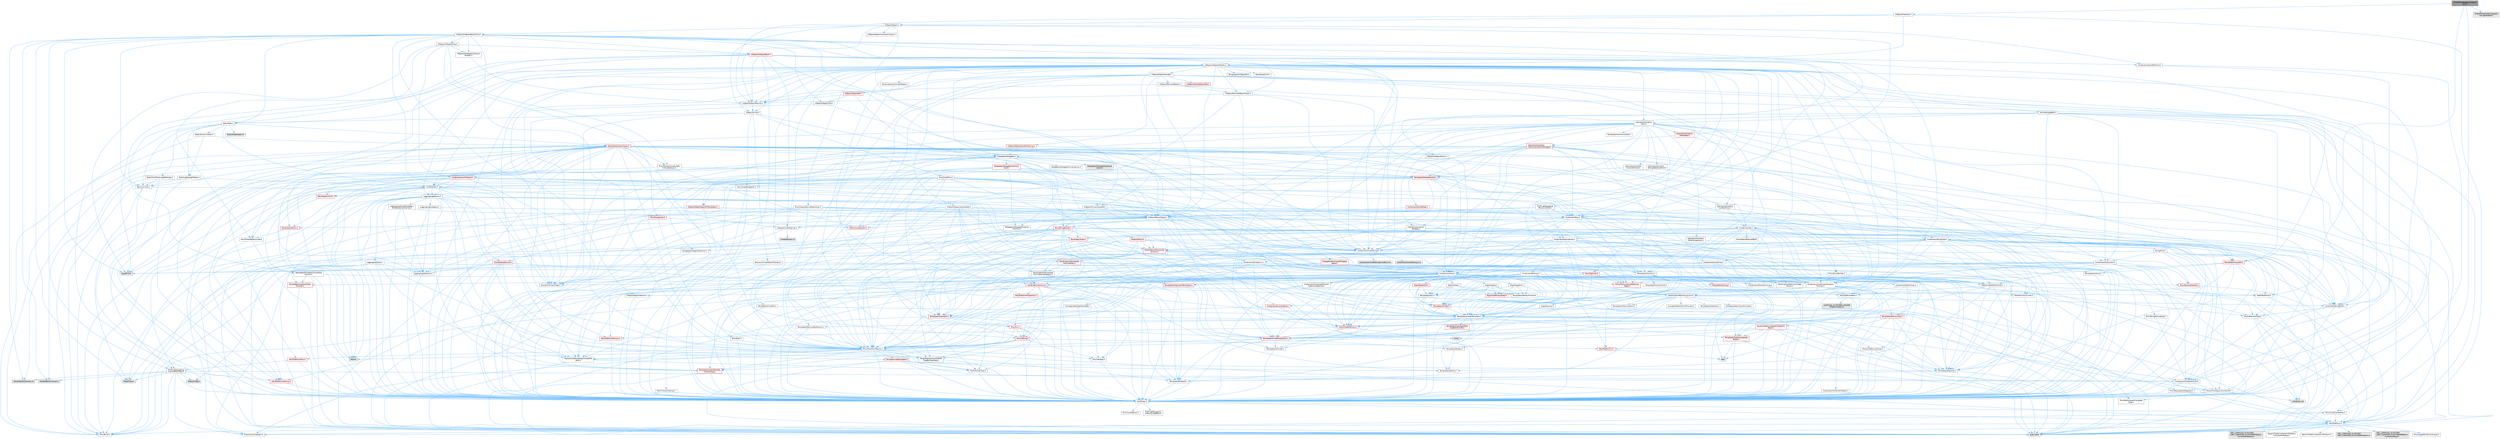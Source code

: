 digraph "GlobalMergeLegacySupportUtil.h"
{
 // INTERACTIVE_SVG=YES
 // LATEX_PDF_SIZE
  bgcolor="transparent";
  edge [fontname=Helvetica,fontsize=10,labelfontname=Helvetica,labelfontsize=10];
  node [fontname=Helvetica,fontsize=10,shape=box,height=0.2,width=0.4];
  Node1 [id="Node000001",label="GlobalMergeLegacySupport\lUtil.h",height=0.2,width=0.4,color="gray40", fillcolor="grey60", style="filled", fontcolor="black",tooltip=" "];
  Node1 -> Node2 [id="edge1_Node000001_Node000002",color="steelblue1",style="solid",tooltip=" "];
  Node2 [id="Node000002",label="Math/MathFwd.h",height=0.2,width=0.4,color="grey40", fillcolor="white", style="filled",URL="$d2/d10/MathFwd_8h.html",tooltip=" "];
  Node2 -> Node3 [id="edge2_Node000002_Node000003",color="steelblue1",style="solid",tooltip=" "];
  Node3 [id="Node000003",label="HAL/Platform.h",height=0.2,width=0.4,color="grey40", fillcolor="white", style="filled",URL="$d9/dd0/Platform_8h.html",tooltip=" "];
  Node3 -> Node4 [id="edge3_Node000003_Node000004",color="steelblue1",style="solid",tooltip=" "];
  Node4 [id="Node000004",label="Misc/Build.h",height=0.2,width=0.4,color="grey40", fillcolor="white", style="filled",URL="$d3/dbb/Build_8h.html",tooltip=" "];
  Node3 -> Node5 [id="edge4_Node000003_Node000005",color="steelblue1",style="solid",tooltip=" "];
  Node5 [id="Node000005",label="Misc/LargeWorldCoordinates.h",height=0.2,width=0.4,color="grey40", fillcolor="white", style="filled",URL="$d2/dcb/LargeWorldCoordinates_8h.html",tooltip=" "];
  Node3 -> Node6 [id="edge5_Node000003_Node000006",color="steelblue1",style="solid",tooltip=" "];
  Node6 [id="Node000006",label="type_traits",height=0.2,width=0.4,color="grey60", fillcolor="#E0E0E0", style="filled",tooltip=" "];
  Node3 -> Node7 [id="edge6_Node000003_Node000007",color="steelblue1",style="solid",tooltip=" "];
  Node7 [id="Node000007",label="PreprocessorHelpers.h",height=0.2,width=0.4,color="grey40", fillcolor="white", style="filled",URL="$db/ddb/PreprocessorHelpers_8h.html",tooltip=" "];
  Node3 -> Node8 [id="edge7_Node000003_Node000008",color="steelblue1",style="solid",tooltip=" "];
  Node8 [id="Node000008",label="UBT_COMPILED_PLATFORM\l/UBT_COMPILED_PLATFORMPlatform\lCompilerPreSetup.h",height=0.2,width=0.4,color="grey60", fillcolor="#E0E0E0", style="filled",tooltip=" "];
  Node3 -> Node9 [id="edge8_Node000003_Node000009",color="steelblue1",style="solid",tooltip=" "];
  Node9 [id="Node000009",label="GenericPlatform/GenericPlatform\lCompilerPreSetup.h",height=0.2,width=0.4,color="grey40", fillcolor="white", style="filled",URL="$d9/dc8/GenericPlatformCompilerPreSetup_8h.html",tooltip=" "];
  Node3 -> Node10 [id="edge9_Node000003_Node000010",color="steelblue1",style="solid",tooltip=" "];
  Node10 [id="Node000010",label="GenericPlatform/GenericPlatform.h",height=0.2,width=0.4,color="grey40", fillcolor="white", style="filled",URL="$d6/d84/GenericPlatform_8h.html",tooltip=" "];
  Node3 -> Node11 [id="edge10_Node000003_Node000011",color="steelblue1",style="solid",tooltip=" "];
  Node11 [id="Node000011",label="UBT_COMPILED_PLATFORM\l/UBT_COMPILED_PLATFORMPlatform.h",height=0.2,width=0.4,color="grey60", fillcolor="#E0E0E0", style="filled",tooltip=" "];
  Node3 -> Node12 [id="edge11_Node000003_Node000012",color="steelblue1",style="solid",tooltip=" "];
  Node12 [id="Node000012",label="UBT_COMPILED_PLATFORM\l/UBT_COMPILED_PLATFORMPlatform\lCompilerSetup.h",height=0.2,width=0.4,color="grey60", fillcolor="#E0E0E0", style="filled",tooltip=" "];
  Node1 -> Node13 [id="edge12_Node000001_Node000013",color="steelblue1",style="solid",tooltip=" "];
  Node13 [id="Node000013",label="Misc/CoreMiscDefines.h",height=0.2,width=0.4,color="grey40", fillcolor="white", style="filled",URL="$da/d38/CoreMiscDefines_8h.html",tooltip=" "];
  Node13 -> Node3 [id="edge13_Node000013_Node000003",color="steelblue1",style="solid",tooltip=" "];
  Node13 -> Node7 [id="edge14_Node000013_Node000007",color="steelblue1",style="solid",tooltip=" "];
  Node1 -> Node14 [id="edge15_Node000001_Node000014",color="steelblue1",style="solid",tooltip=" "];
  Node14 [id="Node000014",label="UObject/Interface.h",height=0.2,width=0.4,color="grey40", fillcolor="white", style="filled",URL="$d7/d91/Interface_8h.html",tooltip=" "];
  Node14 -> Node3 [id="edge16_Node000014_Node000003",color="steelblue1",style="solid",tooltip=" "];
  Node14 -> Node15 [id="edge17_Node000014_Node000015",color="steelblue1",style="solid",tooltip=" "];
  Node15 [id="Node000015",label="UObject/Object.h",height=0.2,width=0.4,color="grey40", fillcolor="white", style="filled",URL="$db/dbf/Object_8h.html",tooltip=" "];
  Node15 -> Node16 [id="edge18_Node000015_Node000016",color="steelblue1",style="solid",tooltip=" "];
  Node16 [id="Node000016",label="UObject/Script.h",height=0.2,width=0.4,color="grey40", fillcolor="white", style="filled",URL="$de/dc6/Script_8h.html",tooltip=" "];
  Node16 -> Node17 [id="edge19_Node000016_Node000017",color="steelblue1",style="solid",tooltip=" "];
  Node17 [id="Node000017",label="Delegates/Delegate.h",height=0.2,width=0.4,color="grey40", fillcolor="white", style="filled",URL="$d4/d80/Delegate_8h.html",tooltip=" "];
  Node17 -> Node18 [id="edge20_Node000017_Node000018",color="steelblue1",style="solid",tooltip=" "];
  Node18 [id="Node000018",label="CoreTypes.h",height=0.2,width=0.4,color="grey40", fillcolor="white", style="filled",URL="$dc/dec/CoreTypes_8h.html",tooltip=" "];
  Node18 -> Node3 [id="edge21_Node000018_Node000003",color="steelblue1",style="solid",tooltip=" "];
  Node18 -> Node19 [id="edge22_Node000018_Node000019",color="steelblue1",style="solid",tooltip=" "];
  Node19 [id="Node000019",label="ProfilingDebugging\l/UMemoryDefines.h",height=0.2,width=0.4,color="grey40", fillcolor="white", style="filled",URL="$d2/da2/UMemoryDefines_8h.html",tooltip=" "];
  Node18 -> Node13 [id="edge23_Node000018_Node000013",color="steelblue1",style="solid",tooltip=" "];
  Node18 -> Node20 [id="edge24_Node000018_Node000020",color="steelblue1",style="solid",tooltip=" "];
  Node20 [id="Node000020",label="Misc/CoreDefines.h",height=0.2,width=0.4,color="grey40", fillcolor="white", style="filled",URL="$d3/dd2/CoreDefines_8h.html",tooltip=" "];
  Node17 -> Node21 [id="edge25_Node000017_Node000021",color="steelblue1",style="solid",tooltip=" "];
  Node21 [id="Node000021",label="Misc/AssertionMacros.h",height=0.2,width=0.4,color="grey40", fillcolor="white", style="filled",URL="$d0/dfa/AssertionMacros_8h.html",tooltip=" "];
  Node21 -> Node18 [id="edge26_Node000021_Node000018",color="steelblue1",style="solid",tooltip=" "];
  Node21 -> Node3 [id="edge27_Node000021_Node000003",color="steelblue1",style="solid",tooltip=" "];
  Node21 -> Node22 [id="edge28_Node000021_Node000022",color="steelblue1",style="solid",tooltip=" "];
  Node22 [id="Node000022",label="HAL/PlatformMisc.h",height=0.2,width=0.4,color="red", fillcolor="#FFF0F0", style="filled",URL="$d0/df5/PlatformMisc_8h.html",tooltip=" "];
  Node22 -> Node18 [id="edge29_Node000022_Node000018",color="steelblue1",style="solid",tooltip=" "];
  Node22 -> Node49 [id="edge30_Node000022_Node000049",color="steelblue1",style="solid",tooltip=" "];
  Node49 [id="Node000049",label="ProfilingDebugging\l/CpuProfilerTrace.h",height=0.2,width=0.4,color="grey40", fillcolor="white", style="filled",URL="$da/dcb/CpuProfilerTrace_8h.html",tooltip=" "];
  Node49 -> Node18 [id="edge31_Node000049_Node000018",color="steelblue1",style="solid",tooltip=" "];
  Node49 -> Node30 [id="edge32_Node000049_Node000030",color="steelblue1",style="solid",tooltip=" "];
  Node30 [id="Node000030",label="Containers/ContainersFwd.h",height=0.2,width=0.4,color="grey40", fillcolor="white", style="filled",URL="$d4/d0a/ContainersFwd_8h.html",tooltip=" "];
  Node30 -> Node3 [id="edge33_Node000030_Node000003",color="steelblue1",style="solid",tooltip=" "];
  Node30 -> Node18 [id="edge34_Node000030_Node000018",color="steelblue1",style="solid",tooltip=" "];
  Node30 -> Node27 [id="edge35_Node000030_Node000027",color="steelblue1",style="solid",tooltip=" "];
  Node27 [id="Node000027",label="Traits/IsContiguousContainer.h",height=0.2,width=0.4,color="grey40", fillcolor="white", style="filled",URL="$d5/d3c/IsContiguousContainer_8h.html",tooltip=" "];
  Node27 -> Node18 [id="edge36_Node000027_Node000018",color="steelblue1",style="solid",tooltip=" "];
  Node27 -> Node28 [id="edge37_Node000027_Node000028",color="steelblue1",style="solid",tooltip=" "];
  Node28 [id="Node000028",label="Misc/StaticAssertComplete\lType.h",height=0.2,width=0.4,color="grey40", fillcolor="white", style="filled",URL="$d5/d4e/StaticAssertCompleteType_8h.html",tooltip=" "];
  Node27 -> Node26 [id="edge38_Node000027_Node000026",color="steelblue1",style="solid",tooltip=" "];
  Node26 [id="Node000026",label="initializer_list",height=0.2,width=0.4,color="grey60", fillcolor="#E0E0E0", style="filled",tooltip=" "];
  Node49 -> Node50 [id="edge39_Node000049_Node000050",color="steelblue1",style="solid",tooltip=" "];
  Node50 [id="Node000050",label="HAL/PlatformAtomics.h",height=0.2,width=0.4,color="red", fillcolor="#FFF0F0", style="filled",URL="$d3/d36/PlatformAtomics_8h.html",tooltip=" "];
  Node50 -> Node18 [id="edge40_Node000050_Node000018",color="steelblue1",style="solid",tooltip=" "];
  Node49 -> Node7 [id="edge41_Node000049_Node000007",color="steelblue1",style="solid",tooltip=" "];
  Node49 -> Node4 [id="edge42_Node000049_Node000004",color="steelblue1",style="solid",tooltip=" "];
  Node49 -> Node53 [id="edge43_Node000049_Node000053",color="steelblue1",style="solid",tooltip=" "];
  Node53 [id="Node000053",label="Trace/Config.h",height=0.2,width=0.4,color="grey60", fillcolor="#E0E0E0", style="filled",tooltip=" "];
  Node49 -> Node54 [id="edge44_Node000049_Node000054",color="steelblue1",style="solid",tooltip=" "];
  Node54 [id="Node000054",label="Trace/Detail/Channel.h",height=0.2,width=0.4,color="grey60", fillcolor="#E0E0E0", style="filled",tooltip=" "];
  Node49 -> Node55 [id="edge45_Node000049_Node000055",color="steelblue1",style="solid",tooltip=" "];
  Node55 [id="Node000055",label="Trace/Detail/Channel.inl",height=0.2,width=0.4,color="grey60", fillcolor="#E0E0E0", style="filled",tooltip=" "];
  Node49 -> Node56 [id="edge46_Node000049_Node000056",color="steelblue1",style="solid",tooltip=" "];
  Node56 [id="Node000056",label="Trace/Trace.h",height=0.2,width=0.4,color="grey60", fillcolor="#E0E0E0", style="filled",tooltip=" "];
  Node21 -> Node7 [id="edge47_Node000021_Node000007",color="steelblue1",style="solid",tooltip=" "];
  Node21 -> Node57 [id="edge48_Node000021_Node000057",color="steelblue1",style="solid",tooltip=" "];
  Node57 [id="Node000057",label="Templates/EnableIf.h",height=0.2,width=0.4,color="grey40", fillcolor="white", style="filled",URL="$d7/d60/EnableIf_8h.html",tooltip=" "];
  Node57 -> Node18 [id="edge49_Node000057_Node000018",color="steelblue1",style="solid",tooltip=" "];
  Node21 -> Node58 [id="edge50_Node000021_Node000058",color="steelblue1",style="solid",tooltip=" "];
  Node58 [id="Node000058",label="Templates/IsArrayOrRefOf\lTypeByPredicate.h",height=0.2,width=0.4,color="grey40", fillcolor="white", style="filled",URL="$d6/da1/IsArrayOrRefOfTypeByPredicate_8h.html",tooltip=" "];
  Node58 -> Node18 [id="edge51_Node000058_Node000018",color="steelblue1",style="solid",tooltip=" "];
  Node21 -> Node59 [id="edge52_Node000021_Node000059",color="steelblue1",style="solid",tooltip=" "];
  Node59 [id="Node000059",label="Templates/IsValidVariadic\lFunctionArg.h",height=0.2,width=0.4,color="red", fillcolor="#FFF0F0", style="filled",URL="$d0/dc8/IsValidVariadicFunctionArg_8h.html",tooltip=" "];
  Node59 -> Node18 [id="edge53_Node000059_Node000018",color="steelblue1",style="solid",tooltip=" "];
  Node59 -> Node6 [id="edge54_Node000059_Node000006",color="steelblue1",style="solid",tooltip=" "];
  Node21 -> Node61 [id="edge55_Node000021_Node000061",color="steelblue1",style="solid",tooltip=" "];
  Node61 [id="Node000061",label="Traits/IsCharEncodingCompatible\lWith.h",height=0.2,width=0.4,color="grey40", fillcolor="white", style="filled",URL="$df/dd1/IsCharEncodingCompatibleWith_8h.html",tooltip=" "];
  Node61 -> Node6 [id="edge56_Node000061_Node000006",color="steelblue1",style="solid",tooltip=" "];
  Node61 -> Node62 [id="edge57_Node000061_Node000062",color="steelblue1",style="solid",tooltip=" "];
  Node62 [id="Node000062",label="Traits/IsCharType.h",height=0.2,width=0.4,color="grey40", fillcolor="white", style="filled",URL="$db/d51/IsCharType_8h.html",tooltip=" "];
  Node62 -> Node18 [id="edge58_Node000062_Node000018",color="steelblue1",style="solid",tooltip=" "];
  Node21 -> Node63 [id="edge59_Node000021_Node000063",color="steelblue1",style="solid",tooltip=" "];
  Node63 [id="Node000063",label="Misc/VarArgs.h",height=0.2,width=0.4,color="grey40", fillcolor="white", style="filled",URL="$d5/d6f/VarArgs_8h.html",tooltip=" "];
  Node63 -> Node18 [id="edge60_Node000063_Node000018",color="steelblue1",style="solid",tooltip=" "];
  Node21 -> Node64 [id="edge61_Node000021_Node000064",color="steelblue1",style="solid",tooltip=" "];
  Node64 [id="Node000064",label="String/FormatStringSan.h",height=0.2,width=0.4,color="red", fillcolor="#FFF0F0", style="filled",URL="$d3/d8b/FormatStringSan_8h.html",tooltip=" "];
  Node64 -> Node6 [id="edge62_Node000064_Node000006",color="steelblue1",style="solid",tooltip=" "];
  Node64 -> Node18 [id="edge63_Node000064_Node000018",color="steelblue1",style="solid",tooltip=" "];
  Node64 -> Node65 [id="edge64_Node000064_Node000065",color="steelblue1",style="solid",tooltip=" "];
  Node65 [id="Node000065",label="Templates/Requires.h",height=0.2,width=0.4,color="grey40", fillcolor="white", style="filled",URL="$dc/d96/Requires_8h.html",tooltip=" "];
  Node65 -> Node57 [id="edge65_Node000065_Node000057",color="steelblue1",style="solid",tooltip=" "];
  Node65 -> Node6 [id="edge66_Node000065_Node000006",color="steelblue1",style="solid",tooltip=" "];
  Node64 -> Node66 [id="edge67_Node000064_Node000066",color="steelblue1",style="solid",tooltip=" "];
  Node66 [id="Node000066",label="Templates/Identity.h",height=0.2,width=0.4,color="grey40", fillcolor="white", style="filled",URL="$d0/dd5/Identity_8h.html",tooltip=" "];
  Node64 -> Node59 [id="edge68_Node000064_Node000059",color="steelblue1",style="solid",tooltip=" "];
  Node64 -> Node62 [id="edge69_Node000064_Node000062",color="steelblue1",style="solid",tooltip=" "];
  Node64 -> Node30 [id="edge70_Node000064_Node000030",color="steelblue1",style="solid",tooltip=" "];
  Node21 -> Node70 [id="edge71_Node000021_Node000070",color="steelblue1",style="solid",tooltip=" "];
  Node70 [id="Node000070",label="atomic",height=0.2,width=0.4,color="grey60", fillcolor="#E0E0E0", style="filled",tooltip=" "];
  Node17 -> Node71 [id="edge72_Node000017_Node000071",color="steelblue1",style="solid",tooltip=" "];
  Node71 [id="Node000071",label="UObject/NameTypes.h",height=0.2,width=0.4,color="grey40", fillcolor="white", style="filled",URL="$d6/d35/NameTypes_8h.html",tooltip=" "];
  Node71 -> Node18 [id="edge73_Node000071_Node000018",color="steelblue1",style="solid",tooltip=" "];
  Node71 -> Node21 [id="edge74_Node000071_Node000021",color="steelblue1",style="solid",tooltip=" "];
  Node71 -> Node72 [id="edge75_Node000071_Node000072",color="steelblue1",style="solid",tooltip=" "];
  Node72 [id="Node000072",label="HAL/UnrealMemory.h",height=0.2,width=0.4,color="red", fillcolor="#FFF0F0", style="filled",URL="$d9/d96/UnrealMemory_8h.html",tooltip=" "];
  Node72 -> Node18 [id="edge76_Node000072_Node000018",color="steelblue1",style="solid",tooltip=" "];
  Node72 -> Node89 [id="edge77_Node000072_Node000089",color="steelblue1",style="solid",tooltip=" "];
  Node89 [id="Node000089",label="HAL/PlatformMemory.h",height=0.2,width=0.4,color="red", fillcolor="#FFF0F0", style="filled",URL="$de/d68/PlatformMemory_8h.html",tooltip=" "];
  Node89 -> Node18 [id="edge78_Node000089_Node000018",color="steelblue1",style="solid",tooltip=" "];
  Node72 -> Node92 [id="edge79_Node000072_Node000092",color="steelblue1",style="solid",tooltip=" "];
  Node92 [id="Node000092",label="Templates/IsPointer.h",height=0.2,width=0.4,color="grey40", fillcolor="white", style="filled",URL="$d7/d05/IsPointer_8h.html",tooltip=" "];
  Node92 -> Node18 [id="edge80_Node000092_Node000018",color="steelblue1",style="solid",tooltip=" "];
  Node71 -> Node93 [id="edge81_Node000071_Node000093",color="steelblue1",style="solid",tooltip=" "];
  Node93 [id="Node000093",label="Templates/UnrealTypeTraits.h",height=0.2,width=0.4,color="red", fillcolor="#FFF0F0", style="filled",URL="$d2/d2d/UnrealTypeTraits_8h.html",tooltip=" "];
  Node93 -> Node18 [id="edge82_Node000093_Node000018",color="steelblue1",style="solid",tooltip=" "];
  Node93 -> Node92 [id="edge83_Node000093_Node000092",color="steelblue1",style="solid",tooltip=" "];
  Node93 -> Node21 [id="edge84_Node000093_Node000021",color="steelblue1",style="solid",tooltip=" "];
  Node93 -> Node57 [id="edge85_Node000093_Node000057",color="steelblue1",style="solid",tooltip=" "];
  Node93 -> Node95 [id="edge86_Node000093_Node000095",color="steelblue1",style="solid",tooltip=" "];
  Node95 [id="Node000095",label="Templates/Models.h",height=0.2,width=0.4,color="grey40", fillcolor="white", style="filled",URL="$d3/d0c/Models_8h.html",tooltip=" "];
  Node95 -> Node66 [id="edge87_Node000095_Node000066",color="steelblue1",style="solid",tooltip=" "];
  Node71 -> Node98 [id="edge88_Node000071_Node000098",color="steelblue1",style="solid",tooltip=" "];
  Node98 [id="Node000098",label="Templates/UnrealTemplate.h",height=0.2,width=0.4,color="grey40", fillcolor="white", style="filled",URL="$d4/d24/UnrealTemplate_8h.html",tooltip=" "];
  Node98 -> Node18 [id="edge89_Node000098_Node000018",color="steelblue1",style="solid",tooltip=" "];
  Node98 -> Node92 [id="edge90_Node000098_Node000092",color="steelblue1",style="solid",tooltip=" "];
  Node98 -> Node72 [id="edge91_Node000098_Node000072",color="steelblue1",style="solid",tooltip=" "];
  Node98 -> Node99 [id="edge92_Node000098_Node000099",color="steelblue1",style="solid",tooltip=" "];
  Node99 [id="Node000099",label="Templates/CopyQualifiers\lAndRefsFromTo.h",height=0.2,width=0.4,color="red", fillcolor="#FFF0F0", style="filled",URL="$d3/db3/CopyQualifiersAndRefsFromTo_8h.html",tooltip=" "];
  Node98 -> Node93 [id="edge93_Node000098_Node000093",color="steelblue1",style="solid",tooltip=" "];
  Node98 -> Node101 [id="edge94_Node000098_Node000101",color="steelblue1",style="solid",tooltip=" "];
  Node101 [id="Node000101",label="Templates/RemoveReference.h",height=0.2,width=0.4,color="grey40", fillcolor="white", style="filled",URL="$da/dbe/RemoveReference_8h.html",tooltip=" "];
  Node101 -> Node18 [id="edge95_Node000101_Node000018",color="steelblue1",style="solid",tooltip=" "];
  Node98 -> Node65 [id="edge96_Node000098_Node000065",color="steelblue1",style="solid",tooltip=" "];
  Node98 -> Node102 [id="edge97_Node000098_Node000102",color="steelblue1",style="solid",tooltip=" "];
  Node102 [id="Node000102",label="Templates/TypeCompatible\lBytes.h",height=0.2,width=0.4,color="red", fillcolor="#FFF0F0", style="filled",URL="$df/d0a/TypeCompatibleBytes_8h.html",tooltip=" "];
  Node102 -> Node18 [id="edge98_Node000102_Node000018",color="steelblue1",style="solid",tooltip=" "];
  Node102 -> Node34 [id="edge99_Node000102_Node000034",color="steelblue1",style="solid",tooltip=" "];
  Node34 [id="Node000034",label="new",height=0.2,width=0.4,color="grey60", fillcolor="#E0E0E0", style="filled",tooltip=" "];
  Node102 -> Node6 [id="edge100_Node000102_Node000006",color="steelblue1",style="solid",tooltip=" "];
  Node98 -> Node66 [id="edge101_Node000098_Node000066",color="steelblue1",style="solid",tooltip=" "];
  Node98 -> Node27 [id="edge102_Node000098_Node000027",color="steelblue1",style="solid",tooltip=" "];
  Node98 -> Node103 [id="edge103_Node000098_Node000103",color="steelblue1",style="solid",tooltip=" "];
  Node103 [id="Node000103",label="Traits/UseBitwiseSwap.h",height=0.2,width=0.4,color="grey40", fillcolor="white", style="filled",URL="$db/df3/UseBitwiseSwap_8h.html",tooltip=" "];
  Node103 -> Node18 [id="edge104_Node000103_Node000018",color="steelblue1",style="solid",tooltip=" "];
  Node103 -> Node6 [id="edge105_Node000103_Node000006",color="steelblue1",style="solid",tooltip=" "];
  Node98 -> Node6 [id="edge106_Node000098_Node000006",color="steelblue1",style="solid",tooltip=" "];
  Node71 -> Node104 [id="edge107_Node000071_Node000104",color="steelblue1",style="solid",tooltip=" "];
  Node104 [id="Node000104",label="Containers/UnrealString.h",height=0.2,width=0.4,color="grey40", fillcolor="white", style="filled",URL="$d5/dba/UnrealString_8h.html",tooltip=" "];
  Node104 -> Node105 [id="edge108_Node000104_Node000105",color="steelblue1",style="solid",tooltip=" "];
  Node105 [id="Node000105",label="Containers/UnrealStringIncludes.h.inl",height=0.2,width=0.4,color="grey60", fillcolor="#E0E0E0", style="filled",tooltip=" "];
  Node104 -> Node106 [id="edge109_Node000104_Node000106",color="steelblue1",style="solid",tooltip=" "];
  Node106 [id="Node000106",label="Containers/UnrealString.h.inl",height=0.2,width=0.4,color="grey60", fillcolor="#E0E0E0", style="filled",tooltip=" "];
  Node104 -> Node107 [id="edge110_Node000104_Node000107",color="steelblue1",style="solid",tooltip=" "];
  Node107 [id="Node000107",label="Misc/StringFormatArg.h",height=0.2,width=0.4,color="grey40", fillcolor="white", style="filled",URL="$d2/d16/StringFormatArg_8h.html",tooltip=" "];
  Node107 -> Node30 [id="edge111_Node000107_Node000030",color="steelblue1",style="solid",tooltip=" "];
  Node71 -> Node108 [id="edge112_Node000071_Node000108",color="steelblue1",style="solid",tooltip=" "];
  Node108 [id="Node000108",label="HAL/CriticalSection.h",height=0.2,width=0.4,color="red", fillcolor="#FFF0F0", style="filled",URL="$d6/d90/CriticalSection_8h.html",tooltip=" "];
  Node71 -> Node111 [id="edge113_Node000071_Node000111",color="steelblue1",style="solid",tooltip=" "];
  Node111 [id="Node000111",label="Containers/StringConv.h",height=0.2,width=0.4,color="grey40", fillcolor="white", style="filled",URL="$d3/ddf/StringConv_8h.html",tooltip=" "];
  Node111 -> Node18 [id="edge114_Node000111_Node000018",color="steelblue1",style="solid",tooltip=" "];
  Node111 -> Node21 [id="edge115_Node000111_Node000021",color="steelblue1",style="solid",tooltip=" "];
  Node111 -> Node112 [id="edge116_Node000111_Node000112",color="steelblue1",style="solid",tooltip=" "];
  Node112 [id="Node000112",label="Containers/ContainerAllocation\lPolicies.h",height=0.2,width=0.4,color="grey40", fillcolor="white", style="filled",URL="$d7/dff/ContainerAllocationPolicies_8h.html",tooltip=" "];
  Node112 -> Node18 [id="edge117_Node000112_Node000018",color="steelblue1",style="solid",tooltip=" "];
  Node112 -> Node113 [id="edge118_Node000112_Node000113",color="steelblue1",style="solid",tooltip=" "];
  Node113 [id="Node000113",label="Containers/ContainerHelpers.h",height=0.2,width=0.4,color="grey40", fillcolor="white", style="filled",URL="$d7/d33/ContainerHelpers_8h.html",tooltip=" "];
  Node113 -> Node18 [id="edge119_Node000113_Node000018",color="steelblue1",style="solid",tooltip=" "];
  Node112 -> Node112 [id="edge120_Node000112_Node000112",color="steelblue1",style="solid",tooltip=" "];
  Node112 -> Node114 [id="edge121_Node000112_Node000114",color="steelblue1",style="solid",tooltip=" "];
  Node114 [id="Node000114",label="HAL/PlatformMath.h",height=0.2,width=0.4,color="grey40", fillcolor="white", style="filled",URL="$dc/d53/PlatformMath_8h.html",tooltip=" "];
  Node114 -> Node18 [id="edge122_Node000114_Node000018",color="steelblue1",style="solid",tooltip=" "];
  Node114 -> Node115 [id="edge123_Node000114_Node000115",color="steelblue1",style="solid",tooltip=" "];
  Node115 [id="Node000115",label="GenericPlatform/GenericPlatform\lMath.h",height=0.2,width=0.4,color="red", fillcolor="#FFF0F0", style="filled",URL="$d5/d79/GenericPlatformMath_8h.html",tooltip=" "];
  Node115 -> Node18 [id="edge124_Node000115_Node000018",color="steelblue1",style="solid",tooltip=" "];
  Node115 -> Node30 [id="edge125_Node000115_Node000030",color="steelblue1",style="solid",tooltip=" "];
  Node115 -> Node33 [id="edge126_Node000115_Node000033",color="steelblue1",style="solid",tooltip=" "];
  Node33 [id="Node000033",label="HAL/PlatformCrt.h",height=0.2,width=0.4,color="red", fillcolor="#FFF0F0", style="filled",URL="$d8/d75/PlatformCrt_8h.html",tooltip=" "];
  Node33 -> Node34 [id="edge127_Node000033_Node000034",color="steelblue1",style="solid",tooltip=" "];
  Node115 -> Node93 [id="edge128_Node000115_Node000093",color="steelblue1",style="solid",tooltip=" "];
  Node115 -> Node65 [id="edge129_Node000115_Node000065",color="steelblue1",style="solid",tooltip=" "];
  Node115 -> Node102 [id="edge130_Node000115_Node000102",color="steelblue1",style="solid",tooltip=" "];
  Node115 -> Node120 [id="edge131_Node000115_Node000120",color="steelblue1",style="solid",tooltip=" "];
  Node120 [id="Node000120",label="limits",height=0.2,width=0.4,color="grey60", fillcolor="#E0E0E0", style="filled",tooltip=" "];
  Node115 -> Node6 [id="edge132_Node000115_Node000006",color="steelblue1",style="solid",tooltip=" "];
  Node114 -> Node121 [id="edge133_Node000114_Node000121",color="steelblue1",style="solid",tooltip=" "];
  Node121 [id="Node000121",label="COMPILED_PLATFORM_HEADER\l(PlatformMath.h)",height=0.2,width=0.4,color="grey60", fillcolor="#E0E0E0", style="filled",tooltip=" "];
  Node112 -> Node72 [id="edge134_Node000112_Node000072",color="steelblue1",style="solid",tooltip=" "];
  Node112 -> Node43 [id="edge135_Node000112_Node000043",color="steelblue1",style="solid",tooltip=" "];
  Node43 [id="Node000043",label="Math/NumericLimits.h",height=0.2,width=0.4,color="grey40", fillcolor="white", style="filled",URL="$df/d1b/NumericLimits_8h.html",tooltip=" "];
  Node43 -> Node18 [id="edge136_Node000043_Node000018",color="steelblue1",style="solid",tooltip=" "];
  Node112 -> Node21 [id="edge137_Node000112_Node000021",color="steelblue1",style="solid",tooltip=" "];
  Node112 -> Node122 [id="edge138_Node000112_Node000122",color="steelblue1",style="solid",tooltip=" "];
  Node122 [id="Node000122",label="Templates/IsPolymorphic.h",height=0.2,width=0.4,color="grey40", fillcolor="white", style="filled",URL="$dc/d20/IsPolymorphic_8h.html",tooltip=" "];
  Node112 -> Node123 [id="edge139_Node000112_Node000123",color="steelblue1",style="solid",tooltip=" "];
  Node123 [id="Node000123",label="Templates/MemoryOps.h",height=0.2,width=0.4,color="red", fillcolor="#FFF0F0", style="filled",URL="$db/dea/MemoryOps_8h.html",tooltip=" "];
  Node123 -> Node18 [id="edge140_Node000123_Node000018",color="steelblue1",style="solid",tooltip=" "];
  Node123 -> Node72 [id="edge141_Node000123_Node000072",color="steelblue1",style="solid",tooltip=" "];
  Node123 -> Node65 [id="edge142_Node000123_Node000065",color="steelblue1",style="solid",tooltip=" "];
  Node123 -> Node93 [id="edge143_Node000123_Node000093",color="steelblue1",style="solid",tooltip=" "];
  Node123 -> Node103 [id="edge144_Node000123_Node000103",color="steelblue1",style="solid",tooltip=" "];
  Node123 -> Node34 [id="edge145_Node000123_Node000034",color="steelblue1",style="solid",tooltip=" "];
  Node123 -> Node6 [id="edge146_Node000123_Node000006",color="steelblue1",style="solid",tooltip=" "];
  Node112 -> Node102 [id="edge147_Node000112_Node000102",color="steelblue1",style="solid",tooltip=" "];
  Node112 -> Node6 [id="edge148_Node000112_Node000006",color="steelblue1",style="solid",tooltip=" "];
  Node111 -> Node124 [id="edge149_Node000111_Node000124",color="steelblue1",style="solid",tooltip=" "];
  Node124 [id="Node000124",label="Containers/Array.h",height=0.2,width=0.4,color="grey40", fillcolor="white", style="filled",URL="$df/dd0/Array_8h.html",tooltip=" "];
  Node124 -> Node18 [id="edge150_Node000124_Node000018",color="steelblue1",style="solid",tooltip=" "];
  Node124 -> Node21 [id="edge151_Node000124_Node000021",color="steelblue1",style="solid",tooltip=" "];
  Node124 -> Node125 [id="edge152_Node000124_Node000125",color="steelblue1",style="solid",tooltip=" "];
  Node125 [id="Node000125",label="Misc/IntrusiveUnsetOptional\lState.h",height=0.2,width=0.4,color="red", fillcolor="#FFF0F0", style="filled",URL="$d2/d0a/IntrusiveUnsetOptionalState_8h.html",tooltip=" "];
  Node124 -> Node127 [id="edge153_Node000124_Node000127",color="steelblue1",style="solid",tooltip=" "];
  Node127 [id="Node000127",label="Misc/ReverseIterate.h",height=0.2,width=0.4,color="red", fillcolor="#FFF0F0", style="filled",URL="$db/de3/ReverseIterate_8h.html",tooltip=" "];
  Node127 -> Node3 [id="edge154_Node000127_Node000003",color="steelblue1",style="solid",tooltip=" "];
  Node124 -> Node72 [id="edge155_Node000124_Node000072",color="steelblue1",style="solid",tooltip=" "];
  Node124 -> Node93 [id="edge156_Node000124_Node000093",color="steelblue1",style="solid",tooltip=" "];
  Node124 -> Node98 [id="edge157_Node000124_Node000098",color="steelblue1",style="solid",tooltip=" "];
  Node124 -> Node129 [id="edge158_Node000124_Node000129",color="steelblue1",style="solid",tooltip=" "];
  Node129 [id="Node000129",label="Containers/AllowShrinking.h",height=0.2,width=0.4,color="grey40", fillcolor="white", style="filled",URL="$d7/d1a/AllowShrinking_8h.html",tooltip=" "];
  Node129 -> Node18 [id="edge159_Node000129_Node000018",color="steelblue1",style="solid",tooltip=" "];
  Node124 -> Node112 [id="edge160_Node000124_Node000112",color="steelblue1",style="solid",tooltip=" "];
  Node124 -> Node130 [id="edge161_Node000124_Node000130",color="steelblue1",style="solid",tooltip=" "];
  Node130 [id="Node000130",label="Containers/ContainerElement\lTypeCompatibility.h",height=0.2,width=0.4,color="grey40", fillcolor="white", style="filled",URL="$df/ddf/ContainerElementTypeCompatibility_8h.html",tooltip=" "];
  Node130 -> Node18 [id="edge162_Node000130_Node000018",color="steelblue1",style="solid",tooltip=" "];
  Node130 -> Node93 [id="edge163_Node000130_Node000093",color="steelblue1",style="solid",tooltip=" "];
  Node124 -> Node131 [id="edge164_Node000124_Node000131",color="steelblue1",style="solid",tooltip=" "];
  Node131 [id="Node000131",label="Serialization/Archive.h",height=0.2,width=0.4,color="red", fillcolor="#FFF0F0", style="filled",URL="$d7/d3b/Archive_8h.html",tooltip=" "];
  Node131 -> Node18 [id="edge165_Node000131_Node000018",color="steelblue1",style="solid",tooltip=" "];
  Node131 -> Node132 [id="edge166_Node000131_Node000132",color="steelblue1",style="solid",tooltip=" "];
  Node132 [id="Node000132",label="HAL/PlatformProperties.h",height=0.2,width=0.4,color="red", fillcolor="#FFF0F0", style="filled",URL="$d9/db0/PlatformProperties_8h.html",tooltip=" "];
  Node132 -> Node18 [id="edge167_Node000132_Node000018",color="steelblue1",style="solid",tooltip=" "];
  Node131 -> Node2 [id="edge168_Node000131_Node000002",color="steelblue1",style="solid",tooltip=" "];
  Node131 -> Node21 [id="edge169_Node000131_Node000021",color="steelblue1",style="solid",tooltip=" "];
  Node131 -> Node4 [id="edge170_Node000131_Node000004",color="steelblue1",style="solid",tooltip=" "];
  Node131 -> Node63 [id="edge171_Node000131_Node000063",color="steelblue1",style="solid",tooltip=" "];
  Node131 -> Node57 [id="edge172_Node000131_Node000057",color="steelblue1",style="solid",tooltip=" "];
  Node131 -> Node58 [id="edge173_Node000131_Node000058",color="steelblue1",style="solid",tooltip=" "];
  Node131 -> Node59 [id="edge174_Node000131_Node000059",color="steelblue1",style="solid",tooltip=" "];
  Node131 -> Node98 [id="edge175_Node000131_Node000098",color="steelblue1",style="solid",tooltip=" "];
  Node131 -> Node61 [id="edge176_Node000131_Node000061",color="steelblue1",style="solid",tooltip=" "];
  Node131 -> Node140 [id="edge177_Node000131_Node000140",color="steelblue1",style="solid",tooltip=" "];
  Node140 [id="Node000140",label="UObject/ObjectVersion.h",height=0.2,width=0.4,color="grey40", fillcolor="white", style="filled",URL="$da/d63/ObjectVersion_8h.html",tooltip=" "];
  Node140 -> Node18 [id="edge178_Node000140_Node000018",color="steelblue1",style="solid",tooltip=" "];
  Node124 -> Node141 [id="edge179_Node000124_Node000141",color="steelblue1",style="solid",tooltip=" "];
  Node141 [id="Node000141",label="Serialization/MemoryImage\lWriter.h",height=0.2,width=0.4,color="grey40", fillcolor="white", style="filled",URL="$d0/d08/MemoryImageWriter_8h.html",tooltip=" "];
  Node141 -> Node18 [id="edge180_Node000141_Node000018",color="steelblue1",style="solid",tooltip=" "];
  Node141 -> Node142 [id="edge181_Node000141_Node000142",color="steelblue1",style="solid",tooltip=" "];
  Node142 [id="Node000142",label="Serialization/MemoryLayout.h",height=0.2,width=0.4,color="grey40", fillcolor="white", style="filled",URL="$d7/d66/MemoryLayout_8h.html",tooltip=" "];
  Node142 -> Node143 [id="edge182_Node000142_Node000143",color="steelblue1",style="solid",tooltip=" "];
  Node143 [id="Node000143",label="Concepts/StaticClassProvider.h",height=0.2,width=0.4,color="grey40", fillcolor="white", style="filled",URL="$dd/d83/StaticClassProvider_8h.html",tooltip=" "];
  Node142 -> Node144 [id="edge183_Node000142_Node000144",color="steelblue1",style="solid",tooltip=" "];
  Node144 [id="Node000144",label="Concepts/StaticStructProvider.h",height=0.2,width=0.4,color="grey40", fillcolor="white", style="filled",URL="$d5/d77/StaticStructProvider_8h.html",tooltip=" "];
  Node142 -> Node145 [id="edge184_Node000142_Node000145",color="steelblue1",style="solid",tooltip=" "];
  Node145 [id="Node000145",label="Containers/EnumAsByte.h",height=0.2,width=0.4,color="red", fillcolor="#FFF0F0", style="filled",URL="$d6/d9a/EnumAsByte_8h.html",tooltip=" "];
  Node145 -> Node18 [id="edge185_Node000145_Node000018",color="steelblue1",style="solid",tooltip=" "];
  Node145 -> Node146 [id="edge186_Node000145_Node000146",color="steelblue1",style="solid",tooltip=" "];
  Node146 [id="Node000146",label="Templates/TypeHash.h",height=0.2,width=0.4,color="red", fillcolor="#FFF0F0", style="filled",URL="$d1/d62/TypeHash_8h.html",tooltip=" "];
  Node146 -> Node18 [id="edge187_Node000146_Node000018",color="steelblue1",style="solid",tooltip=" "];
  Node146 -> Node65 [id="edge188_Node000146_Node000065",color="steelblue1",style="solid",tooltip=" "];
  Node146 -> Node147 [id="edge189_Node000146_Node000147",color="steelblue1",style="solid",tooltip=" "];
  Node147 [id="Node000147",label="Misc/Crc.h",height=0.2,width=0.4,color="red", fillcolor="#FFF0F0", style="filled",URL="$d4/dd2/Crc_8h.html",tooltip=" "];
  Node147 -> Node18 [id="edge190_Node000147_Node000018",color="steelblue1",style="solid",tooltip=" "];
  Node147 -> Node21 [id="edge191_Node000147_Node000021",color="steelblue1",style="solid",tooltip=" "];
  Node147 -> Node148 [id="edge192_Node000147_Node000148",color="steelblue1",style="solid",tooltip=" "];
  Node148 [id="Node000148",label="Misc/CString.h",height=0.2,width=0.4,color="red", fillcolor="#FFF0F0", style="filled",URL="$d2/d49/CString_8h.html",tooltip=" "];
  Node148 -> Node18 [id="edge193_Node000148_Node000018",color="steelblue1",style="solid",tooltip=" "];
  Node148 -> Node33 [id="edge194_Node000148_Node000033",color="steelblue1",style="solid",tooltip=" "];
  Node148 -> Node21 [id="edge195_Node000148_Node000021",color="steelblue1",style="solid",tooltip=" "];
  Node148 -> Node63 [id="edge196_Node000148_Node000063",color="steelblue1",style="solid",tooltip=" "];
  Node148 -> Node58 [id="edge197_Node000148_Node000058",color="steelblue1",style="solid",tooltip=" "];
  Node148 -> Node59 [id="edge198_Node000148_Node000059",color="steelblue1",style="solid",tooltip=" "];
  Node148 -> Node61 [id="edge199_Node000148_Node000061",color="steelblue1",style="solid",tooltip=" "];
  Node147 -> Node93 [id="edge200_Node000147_Node000093",color="steelblue1",style="solid",tooltip=" "];
  Node147 -> Node62 [id="edge201_Node000147_Node000062",color="steelblue1",style="solid",tooltip=" "];
  Node146 -> Node6 [id="edge202_Node000146_Node000006",color="steelblue1",style="solid",tooltip=" "];
  Node142 -> Node24 [id="edge203_Node000142_Node000024",color="steelblue1",style="solid",tooltip=" "];
  Node24 [id="Node000024",label="Containers/StringFwd.h",height=0.2,width=0.4,color="grey40", fillcolor="white", style="filled",URL="$df/d37/StringFwd_8h.html",tooltip=" "];
  Node24 -> Node18 [id="edge204_Node000024_Node000018",color="steelblue1",style="solid",tooltip=" "];
  Node24 -> Node25 [id="edge205_Node000024_Node000025",color="steelblue1",style="solid",tooltip=" "];
  Node25 [id="Node000025",label="Traits/ElementType.h",height=0.2,width=0.4,color="grey40", fillcolor="white", style="filled",URL="$d5/d4f/ElementType_8h.html",tooltip=" "];
  Node25 -> Node3 [id="edge206_Node000025_Node000003",color="steelblue1",style="solid",tooltip=" "];
  Node25 -> Node26 [id="edge207_Node000025_Node000026",color="steelblue1",style="solid",tooltip=" "];
  Node25 -> Node6 [id="edge208_Node000025_Node000006",color="steelblue1",style="solid",tooltip=" "];
  Node24 -> Node27 [id="edge209_Node000024_Node000027",color="steelblue1",style="solid",tooltip=" "];
  Node142 -> Node72 [id="edge210_Node000142_Node000072",color="steelblue1",style="solid",tooltip=" "];
  Node142 -> Node153 [id="edge211_Node000142_Node000153",color="steelblue1",style="solid",tooltip=" "];
  Node153 [id="Node000153",label="Misc/DelayedAutoRegister.h",height=0.2,width=0.4,color="grey40", fillcolor="white", style="filled",URL="$d1/dda/DelayedAutoRegister_8h.html",tooltip=" "];
  Node153 -> Node3 [id="edge212_Node000153_Node000003",color="steelblue1",style="solid",tooltip=" "];
  Node142 -> Node57 [id="edge213_Node000142_Node000057",color="steelblue1",style="solid",tooltip=" "];
  Node142 -> Node154 [id="edge214_Node000142_Node000154",color="steelblue1",style="solid",tooltip=" "];
  Node154 [id="Node000154",label="Templates/IsAbstract.h",height=0.2,width=0.4,color="grey40", fillcolor="white", style="filled",URL="$d8/db7/IsAbstract_8h.html",tooltip=" "];
  Node142 -> Node122 [id="edge215_Node000142_Node000122",color="steelblue1",style="solid",tooltip=" "];
  Node142 -> Node95 [id="edge216_Node000142_Node000095",color="steelblue1",style="solid",tooltip=" "];
  Node142 -> Node98 [id="edge217_Node000142_Node000098",color="steelblue1",style="solid",tooltip=" "];
  Node124 -> Node155 [id="edge218_Node000124_Node000155",color="steelblue1",style="solid",tooltip=" "];
  Node155 [id="Node000155",label="Algo/Heapify.h",height=0.2,width=0.4,color="grey40", fillcolor="white", style="filled",URL="$d0/d2a/Heapify_8h.html",tooltip=" "];
  Node155 -> Node156 [id="edge219_Node000155_Node000156",color="steelblue1",style="solid",tooltip=" "];
  Node156 [id="Node000156",label="Algo/Impl/BinaryHeap.h",height=0.2,width=0.4,color="red", fillcolor="#FFF0F0", style="filled",URL="$d7/da3/Algo_2Impl_2BinaryHeap_8h.html",tooltip=" "];
  Node156 -> Node157 [id="edge220_Node000156_Node000157",color="steelblue1",style="solid",tooltip=" "];
  Node157 [id="Node000157",label="Templates/Invoke.h",height=0.2,width=0.4,color="red", fillcolor="#FFF0F0", style="filled",URL="$d7/deb/Invoke_8h.html",tooltip=" "];
  Node157 -> Node18 [id="edge221_Node000157_Node000018",color="steelblue1",style="solid",tooltip=" "];
  Node157 -> Node98 [id="edge222_Node000157_Node000098",color="steelblue1",style="solid",tooltip=" "];
  Node157 -> Node6 [id="edge223_Node000157_Node000006",color="steelblue1",style="solid",tooltip=" "];
  Node156 -> Node6 [id="edge224_Node000156_Node000006",color="steelblue1",style="solid",tooltip=" "];
  Node155 -> Node161 [id="edge225_Node000155_Node000161",color="steelblue1",style="solid",tooltip=" "];
  Node161 [id="Node000161",label="Templates/IdentityFunctor.h",height=0.2,width=0.4,color="grey40", fillcolor="white", style="filled",URL="$d7/d2e/IdentityFunctor_8h.html",tooltip=" "];
  Node161 -> Node3 [id="edge226_Node000161_Node000003",color="steelblue1",style="solid",tooltip=" "];
  Node155 -> Node157 [id="edge227_Node000155_Node000157",color="steelblue1",style="solid",tooltip=" "];
  Node155 -> Node162 [id="edge228_Node000155_Node000162",color="steelblue1",style="solid",tooltip=" "];
  Node162 [id="Node000162",label="Templates/Less.h",height=0.2,width=0.4,color="grey40", fillcolor="white", style="filled",URL="$de/dc8/Less_8h.html",tooltip=" "];
  Node162 -> Node18 [id="edge229_Node000162_Node000018",color="steelblue1",style="solid",tooltip=" "];
  Node162 -> Node98 [id="edge230_Node000162_Node000098",color="steelblue1",style="solid",tooltip=" "];
  Node155 -> Node98 [id="edge231_Node000155_Node000098",color="steelblue1",style="solid",tooltip=" "];
  Node124 -> Node163 [id="edge232_Node000124_Node000163",color="steelblue1",style="solid",tooltip=" "];
  Node163 [id="Node000163",label="Algo/HeapSort.h",height=0.2,width=0.4,color="grey40", fillcolor="white", style="filled",URL="$d3/d92/HeapSort_8h.html",tooltip=" "];
  Node163 -> Node156 [id="edge233_Node000163_Node000156",color="steelblue1",style="solid",tooltip=" "];
  Node163 -> Node161 [id="edge234_Node000163_Node000161",color="steelblue1",style="solid",tooltip=" "];
  Node163 -> Node162 [id="edge235_Node000163_Node000162",color="steelblue1",style="solid",tooltip=" "];
  Node163 -> Node98 [id="edge236_Node000163_Node000098",color="steelblue1",style="solid",tooltip=" "];
  Node124 -> Node164 [id="edge237_Node000124_Node000164",color="steelblue1",style="solid",tooltip=" "];
  Node164 [id="Node000164",label="Algo/IsHeap.h",height=0.2,width=0.4,color="grey40", fillcolor="white", style="filled",URL="$de/d32/IsHeap_8h.html",tooltip=" "];
  Node164 -> Node156 [id="edge238_Node000164_Node000156",color="steelblue1",style="solid",tooltip=" "];
  Node164 -> Node161 [id="edge239_Node000164_Node000161",color="steelblue1",style="solid",tooltip=" "];
  Node164 -> Node157 [id="edge240_Node000164_Node000157",color="steelblue1",style="solid",tooltip=" "];
  Node164 -> Node162 [id="edge241_Node000164_Node000162",color="steelblue1",style="solid",tooltip=" "];
  Node164 -> Node98 [id="edge242_Node000164_Node000098",color="steelblue1",style="solid",tooltip=" "];
  Node124 -> Node156 [id="edge243_Node000124_Node000156",color="steelblue1",style="solid",tooltip=" "];
  Node124 -> Node165 [id="edge244_Node000124_Node000165",color="steelblue1",style="solid",tooltip=" "];
  Node165 [id="Node000165",label="Algo/StableSort.h",height=0.2,width=0.4,color="red", fillcolor="#FFF0F0", style="filled",URL="$d7/d3c/StableSort_8h.html",tooltip=" "];
  Node165 -> Node161 [id="edge245_Node000165_Node000161",color="steelblue1",style="solid",tooltip=" "];
  Node165 -> Node157 [id="edge246_Node000165_Node000157",color="steelblue1",style="solid",tooltip=" "];
  Node165 -> Node162 [id="edge247_Node000165_Node000162",color="steelblue1",style="solid",tooltip=" "];
  Node165 -> Node98 [id="edge248_Node000165_Node000098",color="steelblue1",style="solid",tooltip=" "];
  Node124 -> Node168 [id="edge249_Node000124_Node000168",color="steelblue1",style="solid",tooltip=" "];
  Node168 [id="Node000168",label="Concepts/GetTypeHashable.h",height=0.2,width=0.4,color="grey40", fillcolor="white", style="filled",URL="$d3/da2/GetTypeHashable_8h.html",tooltip=" "];
  Node168 -> Node18 [id="edge250_Node000168_Node000018",color="steelblue1",style="solid",tooltip=" "];
  Node168 -> Node146 [id="edge251_Node000168_Node000146",color="steelblue1",style="solid",tooltip=" "];
  Node124 -> Node161 [id="edge252_Node000124_Node000161",color="steelblue1",style="solid",tooltip=" "];
  Node124 -> Node157 [id="edge253_Node000124_Node000157",color="steelblue1",style="solid",tooltip=" "];
  Node124 -> Node162 [id="edge254_Node000124_Node000162",color="steelblue1",style="solid",tooltip=" "];
  Node124 -> Node169 [id="edge255_Node000124_Node000169",color="steelblue1",style="solid",tooltip=" "];
  Node169 [id="Node000169",label="Templates/LosesQualifiers\lFromTo.h",height=0.2,width=0.4,color="red", fillcolor="#FFF0F0", style="filled",URL="$d2/db3/LosesQualifiersFromTo_8h.html",tooltip=" "];
  Node169 -> Node6 [id="edge256_Node000169_Node000006",color="steelblue1",style="solid",tooltip=" "];
  Node124 -> Node65 [id="edge257_Node000124_Node000065",color="steelblue1",style="solid",tooltip=" "];
  Node124 -> Node170 [id="edge258_Node000124_Node000170",color="steelblue1",style="solid",tooltip=" "];
  Node170 [id="Node000170",label="Templates/Sorting.h",height=0.2,width=0.4,color="red", fillcolor="#FFF0F0", style="filled",URL="$d3/d9e/Sorting_8h.html",tooltip=" "];
  Node170 -> Node18 [id="edge259_Node000170_Node000018",color="steelblue1",style="solid",tooltip=" "];
  Node170 -> Node114 [id="edge260_Node000170_Node000114",color="steelblue1",style="solid",tooltip=" "];
  Node170 -> Node162 [id="edge261_Node000170_Node000162",color="steelblue1",style="solid",tooltip=" "];
  Node124 -> Node174 [id="edge262_Node000124_Node000174",color="steelblue1",style="solid",tooltip=" "];
  Node174 [id="Node000174",label="Templates/AlignmentTemplates.h",height=0.2,width=0.4,color="red", fillcolor="#FFF0F0", style="filled",URL="$dd/d32/AlignmentTemplates_8h.html",tooltip=" "];
  Node174 -> Node18 [id="edge263_Node000174_Node000018",color="steelblue1",style="solid",tooltip=" "];
  Node174 -> Node92 [id="edge264_Node000174_Node000092",color="steelblue1",style="solid",tooltip=" "];
  Node124 -> Node25 [id="edge265_Node000124_Node000025",color="steelblue1",style="solid",tooltip=" "];
  Node124 -> Node120 [id="edge266_Node000124_Node000120",color="steelblue1",style="solid",tooltip=" "];
  Node124 -> Node6 [id="edge267_Node000124_Node000006",color="steelblue1",style="solid",tooltip=" "];
  Node111 -> Node148 [id="edge268_Node000111_Node000148",color="steelblue1",style="solid",tooltip=" "];
  Node111 -> Node175 [id="edge269_Node000111_Node000175",color="steelblue1",style="solid",tooltip=" "];
  Node175 [id="Node000175",label="Templates/IsArray.h",height=0.2,width=0.4,color="grey40", fillcolor="white", style="filled",URL="$d8/d8d/IsArray_8h.html",tooltip=" "];
  Node175 -> Node18 [id="edge270_Node000175_Node000018",color="steelblue1",style="solid",tooltip=" "];
  Node111 -> Node98 [id="edge271_Node000111_Node000098",color="steelblue1",style="solid",tooltip=" "];
  Node111 -> Node93 [id="edge272_Node000111_Node000093",color="steelblue1",style="solid",tooltip=" "];
  Node111 -> Node25 [id="edge273_Node000111_Node000025",color="steelblue1",style="solid",tooltip=" "];
  Node111 -> Node61 [id="edge274_Node000111_Node000061",color="steelblue1",style="solid",tooltip=" "];
  Node111 -> Node27 [id="edge275_Node000111_Node000027",color="steelblue1",style="solid",tooltip=" "];
  Node111 -> Node6 [id="edge276_Node000111_Node000006",color="steelblue1",style="solid",tooltip=" "];
  Node71 -> Node24 [id="edge277_Node000071_Node000024",color="steelblue1",style="solid",tooltip=" "];
  Node71 -> Node176 [id="edge278_Node000071_Node000176",color="steelblue1",style="solid",tooltip=" "];
  Node176 [id="Node000176",label="UObject/UnrealNames.h",height=0.2,width=0.4,color="grey40", fillcolor="white", style="filled",URL="$d8/db1/UnrealNames_8h.html",tooltip=" "];
  Node176 -> Node18 [id="edge279_Node000176_Node000018",color="steelblue1",style="solid",tooltip=" "];
  Node176 -> Node177 [id="edge280_Node000176_Node000177",color="steelblue1",style="solid",tooltip=" "];
  Node177 [id="Node000177",label="UnrealNames.inl",height=0.2,width=0.4,color="grey60", fillcolor="#E0E0E0", style="filled",tooltip=" "];
  Node71 -> Node80 [id="edge281_Node000071_Node000080",color="steelblue1",style="solid",tooltip=" "];
  Node80 [id="Node000080",label="Templates/Atomic.h",height=0.2,width=0.4,color="red", fillcolor="#FFF0F0", style="filled",URL="$d3/d91/Atomic_8h.html",tooltip=" "];
  Node80 -> Node81 [id="edge282_Node000080_Node000081",color="steelblue1",style="solid",tooltip=" "];
  Node81 [id="Node000081",label="HAL/ThreadSafeCounter.h",height=0.2,width=0.4,color="grey40", fillcolor="white", style="filled",URL="$dc/dc9/ThreadSafeCounter_8h.html",tooltip=" "];
  Node81 -> Node18 [id="edge283_Node000081_Node000018",color="steelblue1",style="solid",tooltip=" "];
  Node81 -> Node50 [id="edge284_Node000081_Node000050",color="steelblue1",style="solid",tooltip=" "];
  Node80 -> Node70 [id="edge285_Node000080_Node000070",color="steelblue1",style="solid",tooltip=" "];
  Node71 -> Node142 [id="edge286_Node000071_Node000142",color="steelblue1",style="solid",tooltip=" "];
  Node71 -> Node125 [id="edge287_Node000071_Node000125",color="steelblue1",style="solid",tooltip=" "];
  Node71 -> Node178 [id="edge288_Node000071_Node000178",color="steelblue1",style="solid",tooltip=" "];
  Node178 [id="Node000178",label="Misc/StringBuilder.h",height=0.2,width=0.4,color="red", fillcolor="#FFF0F0", style="filled",URL="$d4/d52/StringBuilder_8h.html",tooltip=" "];
  Node178 -> Node24 [id="edge289_Node000178_Node000024",color="steelblue1",style="solid",tooltip=" "];
  Node178 -> Node179 [id="edge290_Node000178_Node000179",color="steelblue1",style="solid",tooltip=" "];
  Node179 [id="Node000179",label="Containers/StringView.h",height=0.2,width=0.4,color="grey40", fillcolor="white", style="filled",URL="$dd/dea/StringView_8h.html",tooltip=" "];
  Node179 -> Node18 [id="edge291_Node000179_Node000018",color="steelblue1",style="solid",tooltip=" "];
  Node179 -> Node24 [id="edge292_Node000179_Node000024",color="steelblue1",style="solid",tooltip=" "];
  Node179 -> Node72 [id="edge293_Node000179_Node000072",color="steelblue1",style="solid",tooltip=" "];
  Node179 -> Node43 [id="edge294_Node000179_Node000043",color="steelblue1",style="solid",tooltip=" "];
  Node179 -> Node173 [id="edge295_Node000179_Node000173",color="steelblue1",style="solid",tooltip=" "];
  Node173 [id="Node000173",label="Math/UnrealMathUtility.h",height=0.2,width=0.4,color="grey40", fillcolor="white", style="filled",URL="$db/db8/UnrealMathUtility_8h.html",tooltip=" "];
  Node173 -> Node18 [id="edge296_Node000173_Node000018",color="steelblue1",style="solid",tooltip=" "];
  Node173 -> Node21 [id="edge297_Node000173_Node000021",color="steelblue1",style="solid",tooltip=" "];
  Node173 -> Node114 [id="edge298_Node000173_Node000114",color="steelblue1",style="solid",tooltip=" "];
  Node173 -> Node2 [id="edge299_Node000173_Node000002",color="steelblue1",style="solid",tooltip=" "];
  Node173 -> Node66 [id="edge300_Node000173_Node000066",color="steelblue1",style="solid",tooltip=" "];
  Node173 -> Node65 [id="edge301_Node000173_Node000065",color="steelblue1",style="solid",tooltip=" "];
  Node179 -> Node147 [id="edge302_Node000179_Node000147",color="steelblue1",style="solid",tooltip=" "];
  Node179 -> Node148 [id="edge303_Node000179_Node000148",color="steelblue1",style="solid",tooltip=" "];
  Node179 -> Node127 [id="edge304_Node000179_Node000127",color="steelblue1",style="solid",tooltip=" "];
  Node179 -> Node180 [id="edge305_Node000179_Node000180",color="steelblue1",style="solid",tooltip=" "];
  Node180 [id="Node000180",label="String/Find.h",height=0.2,width=0.4,color="grey40", fillcolor="white", style="filled",URL="$d7/dda/String_2Find_8h.html",tooltip=" "];
  Node180 -> Node181 [id="edge306_Node000180_Node000181",color="steelblue1",style="solid",tooltip=" "];
  Node181 [id="Node000181",label="Containers/ArrayView.h",height=0.2,width=0.4,color="grey40", fillcolor="white", style="filled",URL="$d7/df4/ArrayView_8h.html",tooltip=" "];
  Node181 -> Node18 [id="edge307_Node000181_Node000018",color="steelblue1",style="solid",tooltip=" "];
  Node181 -> Node30 [id="edge308_Node000181_Node000030",color="steelblue1",style="solid",tooltip=" "];
  Node181 -> Node21 [id="edge309_Node000181_Node000021",color="steelblue1",style="solid",tooltip=" "];
  Node181 -> Node127 [id="edge310_Node000181_Node000127",color="steelblue1",style="solid",tooltip=" "];
  Node181 -> Node125 [id="edge311_Node000181_Node000125",color="steelblue1",style="solid",tooltip=" "];
  Node181 -> Node157 [id="edge312_Node000181_Node000157",color="steelblue1",style="solid",tooltip=" "];
  Node181 -> Node93 [id="edge313_Node000181_Node000093",color="steelblue1",style="solid",tooltip=" "];
  Node181 -> Node25 [id="edge314_Node000181_Node000025",color="steelblue1",style="solid",tooltip=" "];
  Node181 -> Node124 [id="edge315_Node000181_Node000124",color="steelblue1",style="solid",tooltip=" "];
  Node181 -> Node173 [id="edge316_Node000181_Node000173",color="steelblue1",style="solid",tooltip=" "];
  Node181 -> Node6 [id="edge317_Node000181_Node000006",color="steelblue1",style="solid",tooltip=" "];
  Node180 -> Node30 [id="edge318_Node000180_Node000030",color="steelblue1",style="solid",tooltip=" "];
  Node180 -> Node24 [id="edge319_Node000180_Node000024",color="steelblue1",style="solid",tooltip=" "];
  Node180 -> Node18 [id="edge320_Node000180_Node000018",color="steelblue1",style="solid",tooltip=" "];
  Node180 -> Node148 [id="edge321_Node000180_Node000148",color="steelblue1",style="solid",tooltip=" "];
  Node179 -> Node65 [id="edge322_Node000179_Node000065",color="steelblue1",style="solid",tooltip=" "];
  Node179 -> Node98 [id="edge323_Node000179_Node000098",color="steelblue1",style="solid",tooltip=" "];
  Node179 -> Node25 [id="edge324_Node000179_Node000025",color="steelblue1",style="solid",tooltip=" "];
  Node179 -> Node61 [id="edge325_Node000179_Node000061",color="steelblue1",style="solid",tooltip=" "];
  Node179 -> Node62 [id="edge326_Node000179_Node000062",color="steelblue1",style="solid",tooltip=" "];
  Node179 -> Node27 [id="edge327_Node000179_Node000027",color="steelblue1",style="solid",tooltip=" "];
  Node179 -> Node6 [id="edge328_Node000179_Node000006",color="steelblue1",style="solid",tooltip=" "];
  Node178 -> Node18 [id="edge329_Node000178_Node000018",color="steelblue1",style="solid",tooltip=" "];
  Node178 -> Node72 [id="edge330_Node000178_Node000072",color="steelblue1",style="solid",tooltip=" "];
  Node178 -> Node21 [id="edge331_Node000178_Node000021",color="steelblue1",style="solid",tooltip=" "];
  Node178 -> Node148 [id="edge332_Node000178_Node000148",color="steelblue1",style="solid",tooltip=" "];
  Node178 -> Node57 [id="edge333_Node000178_Node000057",color="steelblue1",style="solid",tooltip=" "];
  Node178 -> Node58 [id="edge334_Node000178_Node000058",color="steelblue1",style="solid",tooltip=" "];
  Node178 -> Node59 [id="edge335_Node000178_Node000059",color="steelblue1",style="solid",tooltip=" "];
  Node178 -> Node65 [id="edge336_Node000178_Node000065",color="steelblue1",style="solid",tooltip=" "];
  Node178 -> Node98 [id="edge337_Node000178_Node000098",color="steelblue1",style="solid",tooltip=" "];
  Node178 -> Node93 [id="edge338_Node000178_Node000093",color="steelblue1",style="solid",tooltip=" "];
  Node178 -> Node61 [id="edge339_Node000178_Node000061",color="steelblue1",style="solid",tooltip=" "];
  Node178 -> Node62 [id="edge340_Node000178_Node000062",color="steelblue1",style="solid",tooltip=" "];
  Node178 -> Node27 [id="edge341_Node000178_Node000027",color="steelblue1",style="solid",tooltip=" "];
  Node178 -> Node6 [id="edge342_Node000178_Node000006",color="steelblue1",style="solid",tooltip=" "];
  Node71 -> Node56 [id="edge343_Node000071_Node000056",color="steelblue1",style="solid",tooltip=" "];
  Node17 -> Node184 [id="edge344_Node000017_Node000184",color="steelblue1",style="solid",tooltip=" "];
  Node184 [id="Node000184",label="Templates/SharedPointer.h",height=0.2,width=0.4,color="red", fillcolor="#FFF0F0", style="filled",URL="$d2/d17/SharedPointer_8h.html",tooltip=" "];
  Node184 -> Node18 [id="edge345_Node000184_Node000018",color="steelblue1",style="solid",tooltip=" "];
  Node184 -> Node125 [id="edge346_Node000184_Node000125",color="steelblue1",style="solid",tooltip=" "];
  Node184 -> Node185 [id="edge347_Node000184_Node000185",color="steelblue1",style="solid",tooltip=" "];
  Node185 [id="Node000185",label="Templates/PointerIsConvertible\lFromTo.h",height=0.2,width=0.4,color="grey40", fillcolor="white", style="filled",URL="$d6/d65/PointerIsConvertibleFromTo_8h.html",tooltip=" "];
  Node185 -> Node18 [id="edge348_Node000185_Node000018",color="steelblue1",style="solid",tooltip=" "];
  Node185 -> Node28 [id="edge349_Node000185_Node000028",color="steelblue1",style="solid",tooltip=" "];
  Node185 -> Node169 [id="edge350_Node000185_Node000169",color="steelblue1",style="solid",tooltip=" "];
  Node185 -> Node6 [id="edge351_Node000185_Node000006",color="steelblue1",style="solid",tooltip=" "];
  Node184 -> Node21 [id="edge352_Node000184_Node000021",color="steelblue1",style="solid",tooltip=" "];
  Node184 -> Node72 [id="edge353_Node000184_Node000072",color="steelblue1",style="solid",tooltip=" "];
  Node184 -> Node124 [id="edge354_Node000184_Node000124",color="steelblue1",style="solid",tooltip=" "];
  Node184 -> Node186 [id="edge355_Node000184_Node000186",color="steelblue1",style="solid",tooltip=" "];
  Node186 [id="Node000186",label="Containers/Map.h",height=0.2,width=0.4,color="grey40", fillcolor="white", style="filled",URL="$df/d79/Map_8h.html",tooltip=" "];
  Node186 -> Node18 [id="edge356_Node000186_Node000018",color="steelblue1",style="solid",tooltip=" "];
  Node186 -> Node187 [id="edge357_Node000186_Node000187",color="steelblue1",style="solid",tooltip=" "];
  Node187 [id="Node000187",label="Algo/Reverse.h",height=0.2,width=0.4,color="grey40", fillcolor="white", style="filled",URL="$d5/d93/Reverse_8h.html",tooltip=" "];
  Node187 -> Node18 [id="edge358_Node000187_Node000018",color="steelblue1",style="solid",tooltip=" "];
  Node187 -> Node98 [id="edge359_Node000187_Node000098",color="steelblue1",style="solid",tooltip=" "];
  Node186 -> Node130 [id="edge360_Node000186_Node000130",color="steelblue1",style="solid",tooltip=" "];
  Node186 -> Node188 [id="edge361_Node000186_Node000188",color="steelblue1",style="solid",tooltip=" "];
  Node188 [id="Node000188",label="Containers/Set.h",height=0.2,width=0.4,color="grey40", fillcolor="white", style="filled",URL="$d4/d45/Set_8h.html",tooltip=" "];
  Node188 -> Node112 [id="edge362_Node000188_Node000112",color="steelblue1",style="solid",tooltip=" "];
  Node188 -> Node130 [id="edge363_Node000188_Node000130",color="steelblue1",style="solid",tooltip=" "];
  Node188 -> Node189 [id="edge364_Node000188_Node000189",color="steelblue1",style="solid",tooltip=" "];
  Node189 [id="Node000189",label="Containers/SetUtilities.h",height=0.2,width=0.4,color="grey40", fillcolor="white", style="filled",URL="$dc/de5/SetUtilities_8h.html",tooltip=" "];
  Node189 -> Node18 [id="edge365_Node000189_Node000018",color="steelblue1",style="solid",tooltip=" "];
  Node189 -> Node142 [id="edge366_Node000189_Node000142",color="steelblue1",style="solid",tooltip=" "];
  Node189 -> Node123 [id="edge367_Node000189_Node000123",color="steelblue1",style="solid",tooltip=" "];
  Node189 -> Node93 [id="edge368_Node000189_Node000093",color="steelblue1",style="solid",tooltip=" "];
  Node188 -> Node190 [id="edge369_Node000188_Node000190",color="steelblue1",style="solid",tooltip=" "];
  Node190 [id="Node000190",label="Containers/SparseArray.h",height=0.2,width=0.4,color="grey40", fillcolor="white", style="filled",URL="$d5/dbf/SparseArray_8h.html",tooltip=" "];
  Node190 -> Node18 [id="edge370_Node000190_Node000018",color="steelblue1",style="solid",tooltip=" "];
  Node190 -> Node21 [id="edge371_Node000190_Node000021",color="steelblue1",style="solid",tooltip=" "];
  Node190 -> Node72 [id="edge372_Node000190_Node000072",color="steelblue1",style="solid",tooltip=" "];
  Node190 -> Node93 [id="edge373_Node000190_Node000093",color="steelblue1",style="solid",tooltip=" "];
  Node190 -> Node98 [id="edge374_Node000190_Node000098",color="steelblue1",style="solid",tooltip=" "];
  Node190 -> Node112 [id="edge375_Node000190_Node000112",color="steelblue1",style="solid",tooltip=" "];
  Node190 -> Node162 [id="edge376_Node000190_Node000162",color="steelblue1",style="solid",tooltip=" "];
  Node190 -> Node124 [id="edge377_Node000190_Node000124",color="steelblue1",style="solid",tooltip=" "];
  Node190 -> Node173 [id="edge378_Node000190_Node000173",color="steelblue1",style="solid",tooltip=" "];
  Node190 -> Node191 [id="edge379_Node000190_Node000191",color="steelblue1",style="solid",tooltip=" "];
  Node191 [id="Node000191",label="Containers/ScriptArray.h",height=0.2,width=0.4,color="grey40", fillcolor="white", style="filled",URL="$dc/daf/ScriptArray_8h.html",tooltip=" "];
  Node191 -> Node18 [id="edge380_Node000191_Node000018",color="steelblue1",style="solid",tooltip=" "];
  Node191 -> Node21 [id="edge381_Node000191_Node000021",color="steelblue1",style="solid",tooltip=" "];
  Node191 -> Node72 [id="edge382_Node000191_Node000072",color="steelblue1",style="solid",tooltip=" "];
  Node191 -> Node129 [id="edge383_Node000191_Node000129",color="steelblue1",style="solid",tooltip=" "];
  Node191 -> Node112 [id="edge384_Node000191_Node000112",color="steelblue1",style="solid",tooltip=" "];
  Node191 -> Node124 [id="edge385_Node000191_Node000124",color="steelblue1",style="solid",tooltip=" "];
  Node191 -> Node26 [id="edge386_Node000191_Node000026",color="steelblue1",style="solid",tooltip=" "];
  Node190 -> Node192 [id="edge387_Node000190_Node000192",color="steelblue1",style="solid",tooltip=" "];
  Node192 [id="Node000192",label="Containers/BitArray.h",height=0.2,width=0.4,color="grey40", fillcolor="white", style="filled",URL="$d1/de4/BitArray_8h.html",tooltip=" "];
  Node192 -> Node112 [id="edge388_Node000192_Node000112",color="steelblue1",style="solid",tooltip=" "];
  Node192 -> Node18 [id="edge389_Node000192_Node000018",color="steelblue1",style="solid",tooltip=" "];
  Node192 -> Node50 [id="edge390_Node000192_Node000050",color="steelblue1",style="solid",tooltip=" "];
  Node192 -> Node72 [id="edge391_Node000192_Node000072",color="steelblue1",style="solid",tooltip=" "];
  Node192 -> Node173 [id="edge392_Node000192_Node000173",color="steelblue1",style="solid",tooltip=" "];
  Node192 -> Node21 [id="edge393_Node000192_Node000021",color="steelblue1",style="solid",tooltip=" "];
  Node192 -> Node45 [id="edge394_Node000192_Node000045",color="steelblue1",style="solid",tooltip=" "];
  Node45 [id="Node000045",label="Misc/EnumClassFlags.h",height=0.2,width=0.4,color="grey40", fillcolor="white", style="filled",URL="$d8/de7/EnumClassFlags_8h.html",tooltip=" "];
  Node192 -> Node131 [id="edge395_Node000192_Node000131",color="steelblue1",style="solid",tooltip=" "];
  Node192 -> Node141 [id="edge396_Node000192_Node000141",color="steelblue1",style="solid",tooltip=" "];
  Node192 -> Node142 [id="edge397_Node000192_Node000142",color="steelblue1",style="solid",tooltip=" "];
  Node192 -> Node57 [id="edge398_Node000192_Node000057",color="steelblue1",style="solid",tooltip=" "];
  Node192 -> Node157 [id="edge399_Node000192_Node000157",color="steelblue1",style="solid",tooltip=" "];
  Node192 -> Node98 [id="edge400_Node000192_Node000098",color="steelblue1",style="solid",tooltip=" "];
  Node192 -> Node93 [id="edge401_Node000192_Node000093",color="steelblue1",style="solid",tooltip=" "];
  Node190 -> Node193 [id="edge402_Node000190_Node000193",color="steelblue1",style="solid",tooltip=" "];
  Node193 [id="Node000193",label="Serialization/Structured\lArchive.h",height=0.2,width=0.4,color="red", fillcolor="#FFF0F0", style="filled",URL="$d9/d1e/StructuredArchive_8h.html",tooltip=" "];
  Node193 -> Node124 [id="edge403_Node000193_Node000124",color="steelblue1",style="solid",tooltip=" "];
  Node193 -> Node112 [id="edge404_Node000193_Node000112",color="steelblue1",style="solid",tooltip=" "];
  Node193 -> Node18 [id="edge405_Node000193_Node000018",color="steelblue1",style="solid",tooltip=" "];
  Node193 -> Node4 [id="edge406_Node000193_Node000004",color="steelblue1",style="solid",tooltip=" "];
  Node193 -> Node131 [id="edge407_Node000193_Node000131",color="steelblue1",style="solid",tooltip=" "];
  Node193 -> Node196 [id="edge408_Node000193_Node000196",color="steelblue1",style="solid",tooltip=" "];
  Node196 [id="Node000196",label="Serialization/Structured\lArchiveNameHelpers.h",height=0.2,width=0.4,color="grey40", fillcolor="white", style="filled",URL="$d0/d7b/StructuredArchiveNameHelpers_8h.html",tooltip=" "];
  Node196 -> Node18 [id="edge409_Node000196_Node000018",color="steelblue1",style="solid",tooltip=" "];
  Node196 -> Node66 [id="edge410_Node000196_Node000066",color="steelblue1",style="solid",tooltip=" "];
  Node193 -> Node200 [id="edge411_Node000193_Node000200",color="steelblue1",style="solid",tooltip=" "];
  Node200 [id="Node000200",label="Serialization/Structured\lArchiveSlots.h",height=0.2,width=0.4,color="red", fillcolor="#FFF0F0", style="filled",URL="$d2/d87/StructuredArchiveSlots_8h.html",tooltip=" "];
  Node200 -> Node124 [id="edge412_Node000200_Node000124",color="steelblue1",style="solid",tooltip=" "];
  Node200 -> Node18 [id="edge413_Node000200_Node000018",color="steelblue1",style="solid",tooltip=" "];
  Node200 -> Node4 [id="edge414_Node000200_Node000004",color="steelblue1",style="solid",tooltip=" "];
  Node200 -> Node201 [id="edge415_Node000200_Node000201",color="steelblue1",style="solid",tooltip=" "];
  Node201 [id="Node000201",label="Misc/Optional.h",height=0.2,width=0.4,color="red", fillcolor="#FFF0F0", style="filled",URL="$d2/dae/Optional_8h.html",tooltip=" "];
  Node201 -> Node18 [id="edge416_Node000201_Node000018",color="steelblue1",style="solid",tooltip=" "];
  Node201 -> Node21 [id="edge417_Node000201_Node000021",color="steelblue1",style="solid",tooltip=" "];
  Node201 -> Node125 [id="edge418_Node000201_Node000125",color="steelblue1",style="solid",tooltip=" "];
  Node201 -> Node123 [id="edge419_Node000201_Node000123",color="steelblue1",style="solid",tooltip=" "];
  Node201 -> Node98 [id="edge420_Node000201_Node000098",color="steelblue1",style="solid",tooltip=" "];
  Node201 -> Node131 [id="edge421_Node000201_Node000131",color="steelblue1",style="solid",tooltip=" "];
  Node200 -> Node131 [id="edge422_Node000200_Node000131",color="steelblue1",style="solid",tooltip=" "];
  Node200 -> Node196 [id="edge423_Node000200_Node000196",color="steelblue1",style="solid",tooltip=" "];
  Node200 -> Node57 [id="edge424_Node000200_Node000057",color="steelblue1",style="solid",tooltip=" "];
  Node190 -> Node141 [id="edge425_Node000190_Node000141",color="steelblue1",style="solid",tooltip=" "];
  Node190 -> Node104 [id="edge426_Node000190_Node000104",color="steelblue1",style="solid",tooltip=" "];
  Node190 -> Node125 [id="edge427_Node000190_Node000125",color="steelblue1",style="solid",tooltip=" "];
  Node188 -> Node30 [id="edge428_Node000188_Node000030",color="steelblue1",style="solid",tooltip=" "];
  Node188 -> Node173 [id="edge429_Node000188_Node000173",color="steelblue1",style="solid",tooltip=" "];
  Node188 -> Node21 [id="edge430_Node000188_Node000021",color="steelblue1",style="solid",tooltip=" "];
  Node188 -> Node208 [id="edge431_Node000188_Node000208",color="steelblue1",style="solid",tooltip=" "];
  Node208 [id="Node000208",label="Misc/StructBuilder.h",height=0.2,width=0.4,color="grey40", fillcolor="white", style="filled",URL="$d9/db3/StructBuilder_8h.html",tooltip=" "];
  Node208 -> Node18 [id="edge432_Node000208_Node000018",color="steelblue1",style="solid",tooltip=" "];
  Node208 -> Node173 [id="edge433_Node000208_Node000173",color="steelblue1",style="solid",tooltip=" "];
  Node208 -> Node174 [id="edge434_Node000208_Node000174",color="steelblue1",style="solid",tooltip=" "];
  Node188 -> Node141 [id="edge435_Node000188_Node000141",color="steelblue1",style="solid",tooltip=" "];
  Node188 -> Node193 [id="edge436_Node000188_Node000193",color="steelblue1",style="solid",tooltip=" "];
  Node188 -> Node209 [id="edge437_Node000188_Node000209",color="steelblue1",style="solid",tooltip=" "];
  Node209 [id="Node000209",label="Templates/Function.h",height=0.2,width=0.4,color="grey40", fillcolor="white", style="filled",URL="$df/df5/Function_8h.html",tooltip=" "];
  Node209 -> Node18 [id="edge438_Node000209_Node000018",color="steelblue1",style="solid",tooltip=" "];
  Node209 -> Node21 [id="edge439_Node000209_Node000021",color="steelblue1",style="solid",tooltip=" "];
  Node209 -> Node125 [id="edge440_Node000209_Node000125",color="steelblue1",style="solid",tooltip=" "];
  Node209 -> Node72 [id="edge441_Node000209_Node000072",color="steelblue1",style="solid",tooltip=" "];
  Node209 -> Node210 [id="edge442_Node000209_Node000210",color="steelblue1",style="solid",tooltip=" "];
  Node210 [id="Node000210",label="Templates/FunctionFwd.h",height=0.2,width=0.4,color="grey40", fillcolor="white", style="filled",URL="$d6/d54/FunctionFwd_8h.html",tooltip=" "];
  Node209 -> Node93 [id="edge443_Node000209_Node000093",color="steelblue1",style="solid",tooltip=" "];
  Node209 -> Node157 [id="edge444_Node000209_Node000157",color="steelblue1",style="solid",tooltip=" "];
  Node209 -> Node98 [id="edge445_Node000209_Node000098",color="steelblue1",style="solid",tooltip=" "];
  Node209 -> Node65 [id="edge446_Node000209_Node000065",color="steelblue1",style="solid",tooltip=" "];
  Node209 -> Node173 [id="edge447_Node000209_Node000173",color="steelblue1",style="solid",tooltip=" "];
  Node209 -> Node34 [id="edge448_Node000209_Node000034",color="steelblue1",style="solid",tooltip=" "];
  Node209 -> Node6 [id="edge449_Node000209_Node000006",color="steelblue1",style="solid",tooltip=" "];
  Node188 -> Node211 [id="edge450_Node000188_Node000211",color="steelblue1",style="solid",tooltip=" "];
  Node211 [id="Node000211",label="Templates/RetainedRef.h",height=0.2,width=0.4,color="grey40", fillcolor="white", style="filled",URL="$d1/dac/RetainedRef_8h.html",tooltip=" "];
  Node188 -> Node170 [id="edge451_Node000188_Node000170",color="steelblue1",style="solid",tooltip=" "];
  Node188 -> Node146 [id="edge452_Node000188_Node000146",color="steelblue1",style="solid",tooltip=" "];
  Node188 -> Node98 [id="edge453_Node000188_Node000098",color="steelblue1",style="solid",tooltip=" "];
  Node188 -> Node26 [id="edge454_Node000188_Node000026",color="steelblue1",style="solid",tooltip=" "];
  Node188 -> Node6 [id="edge455_Node000188_Node000006",color="steelblue1",style="solid",tooltip=" "];
  Node186 -> Node104 [id="edge456_Node000186_Node000104",color="steelblue1",style="solid",tooltip=" "];
  Node186 -> Node21 [id="edge457_Node000186_Node000021",color="steelblue1",style="solid",tooltip=" "];
  Node186 -> Node208 [id="edge458_Node000186_Node000208",color="steelblue1",style="solid",tooltip=" "];
  Node186 -> Node209 [id="edge459_Node000186_Node000209",color="steelblue1",style="solid",tooltip=" "];
  Node186 -> Node170 [id="edge460_Node000186_Node000170",color="steelblue1",style="solid",tooltip=" "];
  Node186 -> Node212 [id="edge461_Node000186_Node000212",color="steelblue1",style="solid",tooltip=" "];
  Node212 [id="Node000212",label="Templates/Tuple.h",height=0.2,width=0.4,color="red", fillcolor="#FFF0F0", style="filled",URL="$d2/d4f/Tuple_8h.html",tooltip=" "];
  Node212 -> Node18 [id="edge462_Node000212_Node000018",color="steelblue1",style="solid",tooltip=" "];
  Node212 -> Node98 [id="edge463_Node000212_Node000098",color="steelblue1",style="solid",tooltip=" "];
  Node212 -> Node213 [id="edge464_Node000212_Node000213",color="steelblue1",style="solid",tooltip=" "];
  Node213 [id="Node000213",label="Delegates/IntegerSequence.h",height=0.2,width=0.4,color="grey40", fillcolor="white", style="filled",URL="$d2/dcc/IntegerSequence_8h.html",tooltip=" "];
  Node213 -> Node18 [id="edge465_Node000213_Node000018",color="steelblue1",style="solid",tooltip=" "];
  Node212 -> Node157 [id="edge466_Node000212_Node000157",color="steelblue1",style="solid",tooltip=" "];
  Node212 -> Node193 [id="edge467_Node000212_Node000193",color="steelblue1",style="solid",tooltip=" "];
  Node212 -> Node142 [id="edge468_Node000212_Node000142",color="steelblue1",style="solid",tooltip=" "];
  Node212 -> Node65 [id="edge469_Node000212_Node000065",color="steelblue1",style="solid",tooltip=" "];
  Node212 -> Node146 [id="edge470_Node000212_Node000146",color="steelblue1",style="solid",tooltip=" "];
  Node212 -> Node6 [id="edge471_Node000212_Node000006",color="steelblue1",style="solid",tooltip=" "];
  Node186 -> Node98 [id="edge472_Node000186_Node000098",color="steelblue1",style="solid",tooltip=" "];
  Node186 -> Node93 [id="edge473_Node000186_Node000093",color="steelblue1",style="solid",tooltip=" "];
  Node186 -> Node6 [id="edge474_Node000186_Node000006",color="steelblue1",style="solid",tooltip=" "];
  Node184 -> Node215 [id="edge475_Node000184_Node000215",color="steelblue1",style="solid",tooltip=" "];
  Node215 [id="Node000215",label="CoreGlobals.h",height=0.2,width=0.4,color="grey40", fillcolor="white", style="filled",URL="$d5/d8c/CoreGlobals_8h.html",tooltip=" "];
  Node215 -> Node104 [id="edge476_Node000215_Node000104",color="steelblue1",style="solid",tooltip=" "];
  Node215 -> Node18 [id="edge477_Node000215_Node000018",color="steelblue1",style="solid",tooltip=" "];
  Node215 -> Node216 [id="edge478_Node000215_Node000216",color="steelblue1",style="solid",tooltip=" "];
  Node216 [id="Node000216",label="HAL/PlatformTLS.h",height=0.2,width=0.4,color="red", fillcolor="#FFF0F0", style="filled",URL="$d0/def/PlatformTLS_8h.html",tooltip=" "];
  Node216 -> Node18 [id="edge479_Node000216_Node000018",color="steelblue1",style="solid",tooltip=" "];
  Node215 -> Node219 [id="edge480_Node000215_Node000219",color="steelblue1",style="solid",tooltip=" "];
  Node219 [id="Node000219",label="Logging/LogMacros.h",height=0.2,width=0.4,color="grey40", fillcolor="white", style="filled",URL="$d0/d16/LogMacros_8h.html",tooltip=" "];
  Node219 -> Node104 [id="edge481_Node000219_Node000104",color="steelblue1",style="solid",tooltip=" "];
  Node219 -> Node18 [id="edge482_Node000219_Node000018",color="steelblue1",style="solid",tooltip=" "];
  Node219 -> Node7 [id="edge483_Node000219_Node000007",color="steelblue1",style="solid",tooltip=" "];
  Node219 -> Node220 [id="edge484_Node000219_Node000220",color="steelblue1",style="solid",tooltip=" "];
  Node220 [id="Node000220",label="Logging/LogCategory.h",height=0.2,width=0.4,color="grey40", fillcolor="white", style="filled",URL="$d9/d36/LogCategory_8h.html",tooltip=" "];
  Node220 -> Node18 [id="edge485_Node000220_Node000018",color="steelblue1",style="solid",tooltip=" "];
  Node220 -> Node79 [id="edge486_Node000220_Node000079",color="steelblue1",style="solid",tooltip=" "];
  Node79 [id="Node000079",label="Logging/LogVerbosity.h",height=0.2,width=0.4,color="grey40", fillcolor="white", style="filled",URL="$d2/d8f/LogVerbosity_8h.html",tooltip=" "];
  Node79 -> Node18 [id="edge487_Node000079_Node000018",color="steelblue1",style="solid",tooltip=" "];
  Node220 -> Node71 [id="edge488_Node000220_Node000071",color="steelblue1",style="solid",tooltip=" "];
  Node219 -> Node221 [id="edge489_Node000219_Node000221",color="steelblue1",style="solid",tooltip=" "];
  Node221 [id="Node000221",label="Logging/LogScopedCategory\lAndVerbosityOverride.h",height=0.2,width=0.4,color="grey40", fillcolor="white", style="filled",URL="$de/dba/LogScopedCategoryAndVerbosityOverride_8h.html",tooltip=" "];
  Node221 -> Node18 [id="edge490_Node000221_Node000018",color="steelblue1",style="solid",tooltip=" "];
  Node221 -> Node79 [id="edge491_Node000221_Node000079",color="steelblue1",style="solid",tooltip=" "];
  Node221 -> Node71 [id="edge492_Node000221_Node000071",color="steelblue1",style="solid",tooltip=" "];
  Node219 -> Node222 [id="edge493_Node000219_Node000222",color="steelblue1",style="solid",tooltip=" "];
  Node222 [id="Node000222",label="Logging/LogTrace.h",height=0.2,width=0.4,color="grey40", fillcolor="white", style="filled",URL="$d5/d91/LogTrace_8h.html",tooltip=" "];
  Node222 -> Node18 [id="edge494_Node000222_Node000018",color="steelblue1",style="solid",tooltip=" "];
  Node222 -> Node124 [id="edge495_Node000222_Node000124",color="steelblue1",style="solid",tooltip=" "];
  Node222 -> Node7 [id="edge496_Node000222_Node000007",color="steelblue1",style="solid",tooltip=" "];
  Node222 -> Node79 [id="edge497_Node000222_Node000079",color="steelblue1",style="solid",tooltip=" "];
  Node222 -> Node4 [id="edge498_Node000222_Node000004",color="steelblue1",style="solid",tooltip=" "];
  Node222 -> Node58 [id="edge499_Node000222_Node000058",color="steelblue1",style="solid",tooltip=" "];
  Node222 -> Node53 [id="edge500_Node000222_Node000053",color="steelblue1",style="solid",tooltip=" "];
  Node222 -> Node56 [id="edge501_Node000222_Node000056",color="steelblue1",style="solid",tooltip=" "];
  Node222 -> Node61 [id="edge502_Node000222_Node000061",color="steelblue1",style="solid",tooltip=" "];
  Node219 -> Node79 [id="edge503_Node000219_Node000079",color="steelblue1",style="solid",tooltip=" "];
  Node219 -> Node21 [id="edge504_Node000219_Node000021",color="steelblue1",style="solid",tooltip=" "];
  Node219 -> Node4 [id="edge505_Node000219_Node000004",color="steelblue1",style="solid",tooltip=" "];
  Node219 -> Node63 [id="edge506_Node000219_Node000063",color="steelblue1",style="solid",tooltip=" "];
  Node219 -> Node64 [id="edge507_Node000219_Node000064",color="steelblue1",style="solid",tooltip=" "];
  Node219 -> Node57 [id="edge508_Node000219_Node000057",color="steelblue1",style="solid",tooltip=" "];
  Node219 -> Node58 [id="edge509_Node000219_Node000058",color="steelblue1",style="solid",tooltip=" "];
  Node219 -> Node59 [id="edge510_Node000219_Node000059",color="steelblue1",style="solid",tooltip=" "];
  Node219 -> Node61 [id="edge511_Node000219_Node000061",color="steelblue1",style="solid",tooltip=" "];
  Node219 -> Node6 [id="edge512_Node000219_Node000006",color="steelblue1",style="solid",tooltip=" "];
  Node215 -> Node4 [id="edge513_Node000215_Node000004",color="steelblue1",style="solid",tooltip=" "];
  Node215 -> Node45 [id="edge514_Node000215_Node000045",color="steelblue1",style="solid",tooltip=" "];
  Node215 -> Node78 [id="edge515_Node000215_Node000078",color="steelblue1",style="solid",tooltip=" "];
  Node78 [id="Node000078",label="Misc/OutputDevice.h",height=0.2,width=0.4,color="red", fillcolor="#FFF0F0", style="filled",URL="$d7/d32/OutputDevice_8h.html",tooltip=" "];
  Node78 -> Node18 [id="edge516_Node000078_Node000018",color="steelblue1",style="solid",tooltip=" "];
  Node78 -> Node79 [id="edge517_Node000078_Node000079",color="steelblue1",style="solid",tooltip=" "];
  Node78 -> Node63 [id="edge518_Node000078_Node000063",color="steelblue1",style="solid",tooltip=" "];
  Node78 -> Node58 [id="edge519_Node000078_Node000058",color="steelblue1",style="solid",tooltip=" "];
  Node78 -> Node59 [id="edge520_Node000078_Node000059",color="steelblue1",style="solid",tooltip=" "];
  Node78 -> Node61 [id="edge521_Node000078_Node000061",color="steelblue1",style="solid",tooltip=" "];
  Node215 -> Node49 [id="edge522_Node000215_Node000049",color="steelblue1",style="solid",tooltip=" "];
  Node215 -> Node80 [id="edge523_Node000215_Node000080",color="steelblue1",style="solid",tooltip=" "];
  Node215 -> Node71 [id="edge524_Node000215_Node000071",color="steelblue1",style="solid",tooltip=" "];
  Node215 -> Node70 [id="edge525_Node000215_Node000070",color="steelblue1",style="solid",tooltip=" "];
  Node17 -> Node227 [id="edge526_Node000017_Node000227",color="steelblue1",style="solid",tooltip=" "];
  Node227 [id="Node000227",label="UObject/WeakObjectPtrTemplates.h",height=0.2,width=0.4,color="red", fillcolor="#FFF0F0", style="filled",URL="$d8/d3b/WeakObjectPtrTemplates_8h.html",tooltip=" "];
  Node227 -> Node18 [id="edge527_Node000227_Node000018",color="steelblue1",style="solid",tooltip=" "];
  Node227 -> Node169 [id="edge528_Node000227_Node000169",color="steelblue1",style="solid",tooltip=" "];
  Node227 -> Node65 [id="edge529_Node000227_Node000065",color="steelblue1",style="solid",tooltip=" "];
  Node227 -> Node186 [id="edge530_Node000227_Node000186",color="steelblue1",style="solid",tooltip=" "];
  Node227 -> Node6 [id="edge531_Node000227_Node000006",color="steelblue1",style="solid",tooltip=" "];
  Node17 -> Node230 [id="edge532_Node000017_Node000230",color="steelblue1",style="solid",tooltip=" "];
  Node230 [id="Node000230",label="Delegates/MulticastDelegate\lBase.h",height=0.2,width=0.4,color="red", fillcolor="#FFF0F0", style="filled",URL="$db/d16/MulticastDelegateBase_8h.html",tooltip=" "];
  Node230 -> Node225 [id="edge533_Node000230_Node000225",color="steelblue1",style="solid",tooltip=" "];
  Node225 [id="Node000225",label="AutoRTFM.h",height=0.2,width=0.4,color="grey60", fillcolor="#E0E0E0", style="filled",tooltip=" "];
  Node230 -> Node18 [id="edge534_Node000230_Node000018",color="steelblue1",style="solid",tooltip=" "];
  Node230 -> Node112 [id="edge535_Node000230_Node000112",color="steelblue1",style="solid",tooltip=" "];
  Node230 -> Node124 [id="edge536_Node000230_Node000124",color="steelblue1",style="solid",tooltip=" "];
  Node230 -> Node173 [id="edge537_Node000230_Node000173",color="steelblue1",style="solid",tooltip=" "];
  Node17 -> Node213 [id="edge538_Node000017_Node000213",color="steelblue1",style="solid",tooltip=" "];
  Node17 -> Node225 [id="edge539_Node000017_Node000225",color="steelblue1",style="solid",tooltip=" "];
  Node17 -> Node241 [id="edge540_Node000017_Node000241",color="steelblue1",style="solid",tooltip=" "];
  Node241 [id="Node000241",label="Delegates/DelegateInstance\lInterface.h",height=0.2,width=0.4,color="grey40", fillcolor="white", style="filled",URL="$de/d82/DelegateInstanceInterface_8h.html",tooltip=" "];
  Node241 -> Node21 [id="edge541_Node000241_Node000021",color="steelblue1",style="solid",tooltip=" "];
  Node241 -> Node102 [id="edge542_Node000241_Node000102",color="steelblue1",style="solid",tooltip=" "];
  Node241 -> Node212 [id="edge543_Node000241_Node000212",color="steelblue1",style="solid",tooltip=" "];
  Node17 -> Node242 [id="edge544_Node000017_Node000242",color="steelblue1",style="solid",tooltip=" "];
  Node242 [id="Node000242",label="Delegates/DelegateInstances\lImpl.h",height=0.2,width=0.4,color="red", fillcolor="#FFF0F0", style="filled",URL="$d5/dc6/DelegateInstancesImpl_8h.html",tooltip=" "];
  Node242 -> Node18 [id="edge545_Node000242_Node000018",color="steelblue1",style="solid",tooltip=" "];
  Node242 -> Node241 [id="edge546_Node000242_Node000241",color="steelblue1",style="solid",tooltip=" "];
  Node242 -> Node21 [id="edge547_Node000242_Node000021",color="steelblue1",style="solid",tooltip=" "];
  Node242 -> Node101 [id="edge548_Node000242_Node000101",color="steelblue1",style="solid",tooltip=" "];
  Node242 -> Node184 [id="edge549_Node000242_Node000184",color="steelblue1",style="solid",tooltip=" "];
  Node242 -> Node212 [id="edge550_Node000242_Node000212",color="steelblue1",style="solid",tooltip=" "];
  Node242 -> Node93 [id="edge551_Node000242_Node000093",color="steelblue1",style="solid",tooltip=" "];
  Node242 -> Node71 [id="edge552_Node000242_Node000071",color="steelblue1",style="solid",tooltip=" "];
  Node242 -> Node227 [id="edge553_Node000242_Node000227",color="steelblue1",style="solid",tooltip=" "];
  Node17 -> Node243 [id="edge554_Node000017_Node000243",color="steelblue1",style="solid",tooltip=" "];
  Node243 [id="Node000243",label="Delegates/DelegateSignature\lImpl.inl",height=0.2,width=0.4,color="grey60", fillcolor="#E0E0E0", style="filled",tooltip=" "];
  Node17 -> Node244 [id="edge555_Node000017_Node000244",color="steelblue1",style="solid",tooltip=" "];
  Node244 [id="Node000244",label="Delegates/DelegateCombinations.h",height=0.2,width=0.4,color="grey40", fillcolor="white", style="filled",URL="$d3/d23/DelegateCombinations_8h.html",tooltip=" "];
  Node16 -> Node245 [id="edge556_Node000016_Node000245",color="steelblue1",style="solid",tooltip=" "];
  Node245 [id="Node000245",label="HAL/ThreadSingleton.h",height=0.2,width=0.4,color="grey40", fillcolor="white", style="filled",URL="$d0/dd5/ThreadSingleton_8h.html",tooltip=" "];
  Node245 -> Node18 [id="edge557_Node000245_Node000018",color="steelblue1",style="solid",tooltip=" "];
  Node245 -> Node209 [id="edge558_Node000245_Node000209",color="steelblue1",style="solid",tooltip=" "];
  Node245 -> Node216 [id="edge559_Node000245_Node000216",color="steelblue1",style="solid",tooltip=" "];
  Node245 -> Node246 [id="edge560_Node000245_Node000246",color="steelblue1",style="solid",tooltip=" "];
  Node246 [id="Node000246",label="HAL/TlsAutoCleanup.h",height=0.2,width=0.4,color="grey40", fillcolor="white", style="filled",URL="$db/d12/TlsAutoCleanup_8h.html",tooltip=" "];
  Node246 -> Node18 [id="edge561_Node000246_Node000018",color="steelblue1",style="solid",tooltip=" "];
  Node16 -> Node247 [id="edge562_Node000016_Node000247",color="steelblue1",style="solid",tooltip=" "];
  Node247 [id="Node000247",label="Stats/Stats.h",height=0.2,width=0.4,color="grey40", fillcolor="white", style="filled",URL="$dc/d09/Stats_8h.html",tooltip=" "];
  Node247 -> Node215 [id="edge563_Node000247_Node000215",color="steelblue1",style="solid",tooltip=" "];
  Node247 -> Node18 [id="edge564_Node000247_Node000018",color="steelblue1",style="solid",tooltip=" "];
  Node247 -> Node248 [id="edge565_Node000247_Node000248",color="steelblue1",style="solid",tooltip=" "];
  Node248 [id="Node000248",label="StatsCommon.h",height=0.2,width=0.4,color="grey40", fillcolor="white", style="filled",URL="$df/d16/StatsCommon_8h.html",tooltip=" "];
  Node248 -> Node18 [id="edge566_Node000248_Node000018",color="steelblue1",style="solid",tooltip=" "];
  Node248 -> Node4 [id="edge567_Node000248_Node000004",color="steelblue1",style="solid",tooltip=" "];
  Node248 -> Node45 [id="edge568_Node000248_Node000045",color="steelblue1",style="solid",tooltip=" "];
  Node247 -> Node249 [id="edge569_Node000247_Node000249",color="steelblue1",style="solid",tooltip=" "];
  Node249 [id="Node000249",label="Stats/DynamicStats.h",height=0.2,width=0.4,color="grey40", fillcolor="white", style="filled",URL="$dc/d24/DynamicStats_8h.html",tooltip=" "];
  Node249 -> Node4 [id="edge570_Node000249_Node000004",color="steelblue1",style="solid",tooltip=" "];
  Node249 -> Node250 [id="edge571_Node000249_Node000250",color="steelblue1",style="solid",tooltip=" "];
  Node250 [id="Node000250",label="Stats/LightweightStats.h",height=0.2,width=0.4,color="grey40", fillcolor="white", style="filled",URL="$d5/d66/LightweightStats_8h.html",tooltip=" "];
  Node250 -> Node18 [id="edge572_Node000250_Node000018",color="steelblue1",style="solid",tooltip=" "];
  Node250 -> Node215 [id="edge573_Node000250_Node000215",color="steelblue1",style="solid",tooltip=" "];
  Node250 -> Node4 [id="edge574_Node000250_Node000004",color="steelblue1",style="solid",tooltip=" "];
  Node250 -> Node248 [id="edge575_Node000250_Node000248",color="steelblue1",style="solid",tooltip=" "];
  Node249 -> Node251 [id="edge576_Node000249_Node000251",color="steelblue1",style="solid",tooltip=" "];
  Node251 [id="Node000251",label="Stats/StatsSystemTypes.h",height=0.2,width=0.4,color="red", fillcolor="#FFF0F0", style="filled",URL="$d1/d5a/StatsSystemTypes_8h.html",tooltip=" "];
  Node251 -> Node4 [id="edge577_Node000251_Node000004",color="steelblue1",style="solid",tooltip=" "];
  Node251 -> Node13 [id="edge578_Node000251_Node000013",color="steelblue1",style="solid",tooltip=" "];
  Node251 -> Node124 [id="edge579_Node000251_Node000124",color="steelblue1",style="solid",tooltip=" "];
  Node251 -> Node112 [id="edge580_Node000251_Node000112",color="steelblue1",style="solid",tooltip=" "];
  Node251 -> Node254 [id="edge581_Node000251_Node000254",color="steelblue1",style="solid",tooltip=" "];
  Node254 [id="Node000254",label="Containers/LockFreeList.h",height=0.2,width=0.4,color="red", fillcolor="#FFF0F0", style="filled",URL="$d4/de7/LockFreeList_8h.html",tooltip=" "];
  Node254 -> Node124 [id="edge582_Node000254_Node000124",color="steelblue1",style="solid",tooltip=" "];
  Node254 -> Node30 [id="edge583_Node000254_Node000030",color="steelblue1",style="solid",tooltip=" "];
  Node254 -> Node215 [id="edge584_Node000254_Node000215",color="steelblue1",style="solid",tooltip=" "];
  Node254 -> Node18 [id="edge585_Node000254_Node000018",color="steelblue1",style="solid",tooltip=" "];
  Node254 -> Node50 [id="edge586_Node000254_Node000050",color="steelblue1",style="solid",tooltip=" "];
  Node254 -> Node81 [id="edge587_Node000254_Node000081",color="steelblue1",style="solid",tooltip=" "];
  Node254 -> Node219 [id="edge588_Node000254_Node000219",color="steelblue1",style="solid",tooltip=" "];
  Node254 -> Node21 [id="edge589_Node000254_Node000021",color="steelblue1",style="solid",tooltip=" "];
  Node254 -> Node174 [id="edge590_Node000254_Node000174",color="steelblue1",style="solid",tooltip=" "];
  Node254 -> Node209 [id="edge591_Node000254_Node000209",color="steelblue1",style="solid",tooltip=" "];
  Node254 -> Node70 [id="edge592_Node000254_Node000070",color="steelblue1",style="solid",tooltip=" "];
  Node251 -> Node104 [id="edge593_Node000251_Node000104",color="steelblue1",style="solid",tooltip=" "];
  Node251 -> Node215 [id="edge594_Node000251_Node000215",color="steelblue1",style="solid",tooltip=" "];
  Node251 -> Node18 [id="edge595_Node000251_Node000018",color="steelblue1",style="solid",tooltip=" "];
  Node251 -> Node17 [id="edge596_Node000251_Node000017",color="steelblue1",style="solid",tooltip=" "];
  Node251 -> Node33 [id="edge597_Node000251_Node000033",color="steelblue1",style="solid",tooltip=" "];
  Node251 -> Node89 [id="edge598_Node000251_Node000089",color="steelblue1",style="solid",tooltip=" "];
  Node251 -> Node22 [id="edge599_Node000251_Node000022",color="steelblue1",style="solid",tooltip=" "];
  Node251 -> Node216 [id="edge600_Node000251_Node000216",color="steelblue1",style="solid",tooltip=" "];
  Node251 -> Node81 [id="edge601_Node000251_Node000081",color="steelblue1",style="solid",tooltip=" "];
  Node251 -> Node72 [id="edge602_Node000251_Node000072",color="steelblue1",style="solid",tooltip=" "];
  Node251 -> Node43 [id="edge603_Node000251_Node000043",color="steelblue1",style="solid",tooltip=" "];
  Node251 -> Node21 [id="edge604_Node000251_Node000021",color="steelblue1",style="solid",tooltip=" "];
  Node251 -> Node148 [id="edge605_Node000251_Node000148",color="steelblue1",style="solid",tooltip=" "];
  Node251 -> Node45 [id="edge606_Node000251_Node000045",color="steelblue1",style="solid",tooltip=" "];
  Node251 -> Node239 [id="edge607_Node000251_Node000239",color="steelblue1",style="solid",tooltip=" "];
  Node239 [id="Node000239",label="Misc/TransactionallySafe\lCriticalSection.h",height=0.2,width=0.4,color="grey40", fillcolor="white", style="filled",URL="$da/d63/TransactionallySafeCriticalSection_8h.html",tooltip=" "];
  Node239 -> Node108 [id="edge608_Node000239_Node000108",color="steelblue1",style="solid",tooltip=" "];
  Node239 -> Node225 [id="edge609_Node000239_Node000225",color="steelblue1",style="solid",tooltip=" "];
  Node239 -> Node184 [id="edge610_Node000239_Node000184",color="steelblue1",style="solid",tooltip=" "];
  Node251 -> Node49 [id="edge611_Node000251_Node000049",color="steelblue1",style="solid",tooltip=" "];
  Node251 -> Node248 [id="edge612_Node000251_Node000248",color="steelblue1",style="solid",tooltip=" "];
  Node251 -> Node80 [id="edge613_Node000251_Node000080",color="steelblue1",style="solid",tooltip=" "];
  Node251 -> Node184 [id="edge614_Node000251_Node000184",color="steelblue1",style="solid",tooltip=" "];
  Node251 -> Node102 [id="edge615_Node000251_Node000102",color="steelblue1",style="solid",tooltip=" "];
  Node251 -> Node205 [id="edge616_Node000251_Node000205",color="steelblue1",style="solid",tooltip=" "];
  Node205 [id="Node000205",label="Templates/UniquePtr.h",height=0.2,width=0.4,color="red", fillcolor="#FFF0F0", style="filled",URL="$de/d1a/UniquePtr_8h.html",tooltip=" "];
  Node205 -> Node18 [id="edge617_Node000205_Node000018",color="steelblue1",style="solid",tooltip=" "];
  Node205 -> Node98 [id="edge618_Node000205_Node000098",color="steelblue1",style="solid",tooltip=" "];
  Node205 -> Node175 [id="edge619_Node000205_Node000175",color="steelblue1",style="solid",tooltip=" "];
  Node205 -> Node65 [id="edge620_Node000205_Node000065",color="steelblue1",style="solid",tooltip=" "];
  Node205 -> Node142 [id="edge621_Node000205_Node000142",color="steelblue1",style="solid",tooltip=" "];
  Node205 -> Node6 [id="edge622_Node000205_Node000006",color="steelblue1",style="solid",tooltip=" "];
  Node251 -> Node98 [id="edge623_Node000251_Node000098",color="steelblue1",style="solid",tooltip=" "];
  Node251 -> Node54 [id="edge624_Node000251_Node000054",color="steelblue1",style="solid",tooltip=" "];
  Node251 -> Node55 [id="edge625_Node000251_Node000055",color="steelblue1",style="solid",tooltip=" "];
  Node251 -> Node56 [id="edge626_Node000251_Node000056",color="steelblue1",style="solid",tooltip=" "];
  Node251 -> Node71 [id="edge627_Node000251_Node000071",color="steelblue1",style="solid",tooltip=" "];
  Node251 -> Node176 [id="edge628_Node000251_Node000176",color="steelblue1",style="solid",tooltip=" "];
  Node247 -> Node271 [id="edge629_Node000247_Node000271",color="steelblue1",style="solid",tooltip=" "];
  Node271 [id="Node000271",label="Stats/HitchTrackingStatScope.h",height=0.2,width=0.4,color="grey40", fillcolor="white", style="filled",URL="$d2/d93/HitchTrackingStatScope_8h.html",tooltip=" "];
  Node271 -> Node18 [id="edge630_Node000271_Node000018",color="steelblue1",style="solid",tooltip=" "];
  Node271 -> Node4 [id="edge631_Node000271_Node000004",color="steelblue1",style="solid",tooltip=" "];
  Node271 -> Node248 [id="edge632_Node000271_Node000248",color="steelblue1",style="solid",tooltip=" "];
  Node247 -> Node250 [id="edge633_Node000247_Node000250",color="steelblue1",style="solid",tooltip=" "];
  Node247 -> Node251 [id="edge634_Node000247_Node000251",color="steelblue1",style="solid",tooltip=" "];
  Node247 -> Node272 [id="edge635_Node000247_Node000272",color="steelblue1",style="solid",tooltip=" "];
  Node272 [id="Node000272",label="Stats/GlobalStats.inl",height=0.2,width=0.4,color="grey60", fillcolor="#E0E0E0", style="filled",tooltip=" "];
  Node16 -> Node45 [id="edge636_Node000016_Node000045",color="steelblue1",style="solid",tooltip=" "];
  Node16 -> Node273 [id="edge637_Node000016_Node000273",color="steelblue1",style="solid",tooltip=" "];
  Node273 [id="Node000273",label="Misc/CoreMisc.h",height=0.2,width=0.4,color="grey40", fillcolor="white", style="filled",URL="$d8/d97/CoreMisc_8h.html",tooltip=" "];
  Node273 -> Node124 [id="edge638_Node000273_Node000124",color="steelblue1",style="solid",tooltip=" "];
  Node273 -> Node112 [id="edge639_Node000273_Node000112",color="steelblue1",style="solid",tooltip=" "];
  Node273 -> Node186 [id="edge640_Node000273_Node000186",color="steelblue1",style="solid",tooltip=" "];
  Node273 -> Node104 [id="edge641_Node000273_Node000104",color="steelblue1",style="solid",tooltip=" "];
  Node273 -> Node215 [id="edge642_Node000273_Node000215",color="steelblue1",style="solid",tooltip=" "];
  Node273 -> Node18 [id="edge643_Node000273_Node000018",color="steelblue1",style="solid",tooltip=" "];
  Node273 -> Node132 [id="edge644_Node000273_Node000132",color="steelblue1",style="solid",tooltip=" "];
  Node273 -> Node245 [id="edge645_Node000273_Node000245",color="steelblue1",style="solid",tooltip=" "];
  Node273 -> Node79 [id="edge646_Node000273_Node000079",color="steelblue1",style="solid",tooltip=" "];
  Node273 -> Node274 [id="edge647_Node000273_Node000274",color="steelblue1",style="solid",tooltip=" "];
  Node274 [id="Node000274",label="Math/IntPoint.h",height=0.2,width=0.4,color="red", fillcolor="#FFF0F0", style="filled",URL="$d3/df7/IntPoint_8h.html",tooltip=" "];
  Node274 -> Node18 [id="edge648_Node000274_Node000018",color="steelblue1",style="solid",tooltip=" "];
  Node274 -> Node21 [id="edge649_Node000274_Node000021",color="steelblue1",style="solid",tooltip=" "];
  Node274 -> Node2 [id="edge650_Node000274_Node000002",color="steelblue1",style="solid",tooltip=" "];
  Node274 -> Node173 [id="edge651_Node000274_Node000173",color="steelblue1",style="solid",tooltip=" "];
  Node274 -> Node104 [id="edge652_Node000274_Node000104",color="steelblue1",style="solid",tooltip=" "];
  Node274 -> Node193 [id="edge653_Node000274_Node000193",color="steelblue1",style="solid",tooltip=" "];
  Node274 -> Node146 [id="edge654_Node000274_Node000146",color="steelblue1",style="solid",tooltip=" "];
  Node273 -> Node4 [id="edge655_Node000273_Node000004",color="steelblue1",style="solid",tooltip=" "];
  Node273 -> Node77 [id="edge656_Node000273_Node000077",color="steelblue1",style="solid",tooltip=" "];
  Node77 [id="Node000077",label="Misc/Exec.h",height=0.2,width=0.4,color="grey40", fillcolor="white", style="filled",URL="$de/ddb/Exec_8h.html",tooltip=" "];
  Node77 -> Node18 [id="edge657_Node000077_Node000018",color="steelblue1",style="solid",tooltip=" "];
  Node77 -> Node21 [id="edge658_Node000077_Node000021",color="steelblue1",style="solid",tooltip=" "];
  Node273 -> Node209 [id="edge659_Node000273_Node000209",color="steelblue1",style="solid",tooltip=" "];
  Node273 -> Node71 [id="edge660_Node000273_Node000071",color="steelblue1",style="solid",tooltip=" "];
  Node16 -> Node276 [id="edge661_Node000016_Node000276",color="steelblue1",style="solid",tooltip=" "];
  Node276 [id="Node000276",label="Memory/VirtualStackAllocator.h",height=0.2,width=0.4,color="grey40", fillcolor="white", style="filled",URL="$d0/d0c/VirtualStackAllocator_8h.html",tooltip=" "];
  Node276 -> Node3 [id="edge662_Node000276_Node000003",color="steelblue1",style="solid",tooltip=" "];
  Node276 -> Node33 [id="edge663_Node000276_Node000033",color="steelblue1",style="solid",tooltip=" "];
  Node276 -> Node89 [id="edge664_Node000276_Node000089",color="steelblue1",style="solid",tooltip=" "];
  Node276 -> Node21 [id="edge665_Node000276_Node000021",color="steelblue1",style="solid",tooltip=" "];
  Node276 -> Node225 [id="edge666_Node000276_Node000225",color="steelblue1",style="solid",tooltip=" "];
  Node15 -> Node277 [id="edge667_Node000015_Node000277",color="steelblue1",style="solid",tooltip=" "];
  Node277 [id="Node000277",label="UObject/ObjectMacros.h",height=0.2,width=0.4,color="grey40", fillcolor="white", style="filled",URL="$d8/d8d/ObjectMacros_8h.html",tooltip=" "];
  Node277 -> Node45 [id="edge668_Node000277_Node000045",color="steelblue1",style="solid",tooltip=" "];
  Node277 -> Node16 [id="edge669_Node000277_Node000016",color="steelblue1",style="solid",tooltip=" "];
  Node15 -> Node278 [id="edge670_Node000015_Node000278",color="steelblue1",style="solid",tooltip=" "];
  Node278 [id="Node000278",label="UObject/UObjectBaseUtility.h",height=0.2,width=0.4,color="grey40", fillcolor="white", style="filled",URL="$d2/df9/UObjectBaseUtility_8h.html",tooltip=" "];
  Node278 -> Node24 [id="edge671_Node000278_Node000024",color="steelblue1",style="solid",tooltip=" "];
  Node278 -> Node104 [id="edge672_Node000278_Node000104",color="steelblue1",style="solid",tooltip=" "];
  Node278 -> Node279 [id="edge673_Node000278_Node000279",color="steelblue1",style="solid",tooltip=" "];
  Node279 [id="Node000279",label="Containers/VersePathFwd.h",height=0.2,width=0.4,color="grey40", fillcolor="white", style="filled",URL="$d0/d99/VersePathFwd_8h.html",tooltip=" "];
  Node279 -> Node18 [id="edge674_Node000279_Node000018",color="steelblue1",style="solid",tooltip=" "];
  Node279 -> Node24 [id="edge675_Node000279_Node000024",color="steelblue1",style="solid",tooltip=" "];
  Node278 -> Node114 [id="edge676_Node000278_Node000114",color="steelblue1",style="solid",tooltip=" "];
  Node278 -> Node21 [id="edge677_Node000278_Node000021",color="steelblue1",style="solid",tooltip=" "];
  Node278 -> Node45 [id="edge678_Node000278_Node000045",color="steelblue1",style="solid",tooltip=" "];
  Node278 -> Node49 [id="edge679_Node000278_Node000049",color="steelblue1",style="solid",tooltip=" "];
  Node278 -> Node247 [id="edge680_Node000278_Node000247",color="steelblue1",style="solid",tooltip=" "];
  Node278 -> Node248 [id="edge681_Node000278_Node000248",color="steelblue1",style="solid",tooltip=" "];
  Node278 -> Node54 [id="edge682_Node000278_Node000054",color="steelblue1",style="solid",tooltip=" "];
  Node278 -> Node55 [id="edge683_Node000278_Node000055",color="steelblue1",style="solid",tooltip=" "];
  Node278 -> Node56 [id="edge684_Node000278_Node000056",color="steelblue1",style="solid",tooltip=" "];
  Node278 -> Node280 [id="edge685_Node000278_Node000280",color="steelblue1",style="solid",tooltip=" "];
  Node280 [id="Node000280",label="UObject/GarbageCollection\lGlobals.h",height=0.2,width=0.4,color="grey40", fillcolor="white", style="filled",URL="$d2/d24/GarbageCollectionGlobals_8h.html",tooltip=" "];
  Node280 -> Node277 [id="edge686_Node000280_Node000277",color="steelblue1",style="solid",tooltip=" "];
  Node278 -> Node71 [id="edge687_Node000278_Node000071",color="steelblue1",style="solid",tooltip=" "];
  Node278 -> Node140 [id="edge688_Node000278_Node000140",color="steelblue1",style="solid",tooltip=" "];
  Node278 -> Node281 [id="edge689_Node000278_Node000281",color="steelblue1",style="solid",tooltip=" "];
  Node281 [id="Node000281",label="UObject/UObjectArray.h",height=0.2,width=0.4,color="grey40", fillcolor="white", style="filled",URL="$d1/dc1/UObjectArray_8h.html",tooltip=" "];
  Node281 -> Node225 [id="edge690_Node000281_Node000225",color="steelblue1",style="solid",tooltip=" "];
  Node281 -> Node81 [id="edge691_Node000281_Node000081",color="steelblue1",style="solid",tooltip=" "];
  Node281 -> Node254 [id="edge692_Node000281_Node000254",color="steelblue1",style="solid",tooltip=" "];
  Node281 -> Node236 [id="edge693_Node000281_Node000236",color="steelblue1",style="solid",tooltip=" "];
  Node236 [id="Node000236",label="Misc/ScopeLock.h",height=0.2,width=0.4,color="red", fillcolor="#FFF0F0", style="filled",URL="$de/d73/ScopeLock_8h.html",tooltip=" "];
  Node236 -> Node18 [id="edge694_Node000236_Node000018",color="steelblue1",style="solid",tooltip=" "];
  Node236 -> Node21 [id="edge695_Node000236_Node000021",color="steelblue1",style="solid",tooltip=" "];
  Node236 -> Node108 [id="edge696_Node000236_Node000108",color="steelblue1",style="solid",tooltip=" "];
  Node281 -> Node239 [id="edge697_Node000281_Node000239",color="steelblue1",style="solid",tooltip=" "];
  Node281 -> Node280 [id="edge698_Node000281_Node000280",color="steelblue1",style="solid",tooltip=" "];
  Node281 -> Node282 [id="edge699_Node000281_Node000282",color="steelblue1",style="solid",tooltip=" "];
  Node282 [id="Node000282",label="UObject/UObjectBase.h",height=0.2,width=0.4,color="red", fillcolor="#FFF0F0", style="filled",URL="$df/d4a/UObjectBase_8h.html",tooltip=" "];
  Node282 -> Node186 [id="edge700_Node000282_Node000186",color="steelblue1",style="solid",tooltip=" "];
  Node282 -> Node104 [id="edge701_Node000282_Node000104",color="steelblue1",style="solid",tooltip=" "];
  Node282 -> Node50 [id="edge702_Node000282_Node000050",color="steelblue1",style="solid",tooltip=" "];
  Node282 -> Node114 [id="edge703_Node000282_Node000114",color="steelblue1",style="solid",tooltip=" "];
  Node282 -> Node21 [id="edge704_Node000282_Node000021",color="steelblue1",style="solid",tooltip=" "];
  Node282 -> Node247 [id="edge705_Node000282_Node000247",color="steelblue1",style="solid",tooltip=" "];
  Node282 -> Node71 [id="edge706_Node000282_Node000071",color="steelblue1",style="solid",tooltip=" "];
  Node282 -> Node283 [id="edge707_Node000282_Node000283",color="steelblue1",style="solid",tooltip=" "];
  Node283 [id="Node000283",label="UObject/RemoteObjectTypes.h",height=0.2,width=0.4,color="grey40", fillcolor="white", style="filled",URL="$d5/d80/RemoteObjectTypes_8h.html",tooltip=" "];
  Node283 -> Node18 [id="edge708_Node000283_Node000018",color="steelblue1",style="solid",tooltip=" "];
  Node283 -> Node146 [id="edge709_Node000283_Node000146",color="steelblue1",style="solid",tooltip=" "];
  Node283 -> Node124 [id="edge710_Node000283_Node000124",color="steelblue1",style="solid",tooltip=" "];
  Node283 -> Node104 [id="edge711_Node000283_Node000104",color="steelblue1",style="solid",tooltip=" "];
  Node283 -> Node277 [id="edge712_Node000283_Node000277",color="steelblue1",style="solid",tooltip=" "];
  Node282 -> Node277 [id="edge713_Node000282_Node000277",color="steelblue1",style="solid",tooltip=" "];
  Node282 -> Node284 [id="edge714_Node000282_Node000284",color="steelblue1",style="solid",tooltip=" "];
  Node284 [id="Node000284",label="UObject/UObjectGlobals.h",height=0.2,width=0.4,color="grey40", fillcolor="white", style="filled",URL="$d0/da9/UObjectGlobals_8h.html",tooltip=" "];
  Node284 -> Node124 [id="edge715_Node000284_Node000124",color="steelblue1",style="solid",tooltip=" "];
  Node284 -> Node181 [id="edge716_Node000284_Node000181",color="steelblue1",style="solid",tooltip=" "];
  Node284 -> Node112 [id="edge717_Node000284_Node000112",color="steelblue1",style="solid",tooltip=" "];
  Node284 -> Node30 [id="edge718_Node000284_Node000030",color="steelblue1",style="solid",tooltip=" "];
  Node284 -> Node186 [id="edge719_Node000284_Node000186",color="steelblue1",style="solid",tooltip=" "];
  Node284 -> Node188 [id="edge720_Node000284_Node000188",color="steelblue1",style="solid",tooltip=" "];
  Node284 -> Node190 [id="edge721_Node000284_Node000190",color="steelblue1",style="solid",tooltip=" "];
  Node284 -> Node24 [id="edge722_Node000284_Node000024",color="steelblue1",style="solid",tooltip=" "];
  Node284 -> Node179 [id="edge723_Node000284_Node000179",color="steelblue1",style="solid",tooltip=" "];
  Node284 -> Node104 [id="edge724_Node000284_Node000104",color="steelblue1",style="solid",tooltip=" "];
  Node284 -> Node215 [id="edge725_Node000284_Node000215",color="steelblue1",style="solid",tooltip=" "];
  Node284 -> Node18 [id="edge726_Node000284_Node000018",color="steelblue1",style="solid",tooltip=" "];
  Node284 -> Node17 [id="edge727_Node000284_Node000017",color="steelblue1",style="solid",tooltip=" "];
  Node284 -> Node285 [id="edge728_Node000284_Node000285",color="steelblue1",style="solid",tooltip=" "];
  Node285 [id="Node000285",label="Internationalization\l/Text.h",height=0.2,width=0.4,color="grey40", fillcolor="white", style="filled",URL="$d6/d35/Text_8h.html",tooltip=" "];
  Node285 -> Node18 [id="edge729_Node000285_Node000018",color="steelblue1",style="solid",tooltip=" "];
  Node285 -> Node50 [id="edge730_Node000285_Node000050",color="steelblue1",style="solid",tooltip=" "];
  Node285 -> Node21 [id="edge731_Node000285_Node000021",color="steelblue1",style="solid",tooltip=" "];
  Node285 -> Node45 [id="edge732_Node000285_Node000045",color="steelblue1",style="solid",tooltip=" "];
  Node285 -> Node93 [id="edge733_Node000285_Node000093",color="steelblue1",style="solid",tooltip=" "];
  Node285 -> Node124 [id="edge734_Node000285_Node000124",color="steelblue1",style="solid",tooltip=" "];
  Node285 -> Node104 [id="edge735_Node000285_Node000104",color="steelblue1",style="solid",tooltip=" "];
  Node285 -> Node286 [id="edge736_Node000285_Node000286",color="steelblue1",style="solid",tooltip=" "];
  Node286 [id="Node000286",label="Containers/SortedMap.h",height=0.2,width=0.4,color="red", fillcolor="#FFF0F0", style="filled",URL="$d1/dcf/SortedMap_8h.html",tooltip=" "];
  Node286 -> Node186 [id="edge737_Node000286_Node000186",color="steelblue1",style="solid",tooltip=" "];
  Node286 -> Node71 [id="edge738_Node000286_Node000071",color="steelblue1",style="solid",tooltip=" "];
  Node285 -> Node145 [id="edge739_Node000285_Node000145",color="steelblue1",style="solid",tooltip=" "];
  Node285 -> Node184 [id="edge740_Node000285_Node000184",color="steelblue1",style="solid",tooltip=" "];
  Node285 -> Node287 [id="edge741_Node000285_Node000287",color="steelblue1",style="solid",tooltip=" "];
  Node287 [id="Node000287",label="Internationalization\l/TextKey.h",height=0.2,width=0.4,color="grey40", fillcolor="white", style="filled",URL="$d8/d4a/TextKey_8h.html",tooltip=" "];
  Node287 -> Node18 [id="edge742_Node000287_Node000018",color="steelblue1",style="solid",tooltip=" "];
  Node287 -> Node146 [id="edge743_Node000287_Node000146",color="steelblue1",style="solid",tooltip=" "];
  Node287 -> Node111 [id="edge744_Node000287_Node000111",color="steelblue1",style="solid",tooltip=" "];
  Node287 -> Node179 [id="edge745_Node000287_Node000179",color="steelblue1",style="solid",tooltip=" "];
  Node287 -> Node104 [id="edge746_Node000287_Node000104",color="steelblue1",style="solid",tooltip=" "];
  Node287 -> Node193 [id="edge747_Node000287_Node000193",color="steelblue1",style="solid",tooltip=" "];
  Node285 -> Node288 [id="edge748_Node000285_Node000288",color="steelblue1",style="solid",tooltip=" "];
  Node288 [id="Node000288",label="Internationalization\l/LocKeyFuncs.h",height=0.2,width=0.4,color="grey40", fillcolor="white", style="filled",URL="$dd/d46/LocKeyFuncs_8h.html",tooltip=" "];
  Node288 -> Node18 [id="edge749_Node000288_Node000018",color="steelblue1",style="solid",tooltip=" "];
  Node288 -> Node188 [id="edge750_Node000288_Node000188",color="steelblue1",style="solid",tooltip=" "];
  Node288 -> Node186 [id="edge751_Node000288_Node000186",color="steelblue1",style="solid",tooltip=" "];
  Node285 -> Node289 [id="edge752_Node000285_Node000289",color="steelblue1",style="solid",tooltip=" "];
  Node289 [id="Node000289",label="Internationalization\l/CulturePointer.h",height=0.2,width=0.4,color="grey40", fillcolor="white", style="filled",URL="$d6/dbe/CulturePointer_8h.html",tooltip=" "];
  Node289 -> Node18 [id="edge753_Node000289_Node000018",color="steelblue1",style="solid",tooltip=" "];
  Node289 -> Node184 [id="edge754_Node000289_Node000184",color="steelblue1",style="solid",tooltip=" "];
  Node285 -> Node290 [id="edge755_Node000285_Node000290",color="steelblue1",style="solid",tooltip=" "];
  Node290 [id="Node000290",label="Internationalization\l/TextComparison.h",height=0.2,width=0.4,color="grey40", fillcolor="white", style="filled",URL="$d7/ddc/TextComparison_8h.html",tooltip=" "];
  Node290 -> Node18 [id="edge756_Node000290_Node000018",color="steelblue1",style="solid",tooltip=" "];
  Node290 -> Node104 [id="edge757_Node000290_Node000104",color="steelblue1",style="solid",tooltip=" "];
  Node285 -> Node291 [id="edge758_Node000285_Node000291",color="steelblue1",style="solid",tooltip=" "];
  Node291 [id="Node000291",label="Internationalization\l/TextLocalizationManager.h",height=0.2,width=0.4,color="red", fillcolor="#FFF0F0", style="filled",URL="$d5/d2e/TextLocalizationManager_8h.html",tooltip=" "];
  Node291 -> Node124 [id="edge759_Node000291_Node000124",color="steelblue1",style="solid",tooltip=" "];
  Node291 -> Node181 [id="edge760_Node000291_Node000181",color="steelblue1",style="solid",tooltip=" "];
  Node291 -> Node112 [id="edge761_Node000291_Node000112",color="steelblue1",style="solid",tooltip=" "];
  Node291 -> Node186 [id="edge762_Node000291_Node000186",color="steelblue1",style="solid",tooltip=" "];
  Node291 -> Node188 [id="edge763_Node000291_Node000188",color="steelblue1",style="solid",tooltip=" "];
  Node291 -> Node104 [id="edge764_Node000291_Node000104",color="steelblue1",style="solid",tooltip=" "];
  Node291 -> Node18 [id="edge765_Node000291_Node000018",color="steelblue1",style="solid",tooltip=" "];
  Node291 -> Node17 [id="edge766_Node000291_Node000017",color="steelblue1",style="solid",tooltip=" "];
  Node291 -> Node108 [id="edge767_Node000291_Node000108",color="steelblue1",style="solid",tooltip=" "];
  Node291 -> Node288 [id="edge768_Node000291_Node000288",color="steelblue1",style="solid",tooltip=" "];
  Node291 -> Node287 [id="edge769_Node000291_Node000287",color="steelblue1",style="solid",tooltip=" "];
  Node291 -> Node147 [id="edge770_Node000291_Node000147",color="steelblue1",style="solid",tooltip=" "];
  Node291 -> Node45 [id="edge771_Node000291_Node000045",color="steelblue1",style="solid",tooltip=" "];
  Node291 -> Node209 [id="edge772_Node000291_Node000209",color="steelblue1",style="solid",tooltip=" "];
  Node291 -> Node184 [id="edge773_Node000291_Node000184",color="steelblue1",style="solid",tooltip=" "];
  Node291 -> Node70 [id="edge774_Node000291_Node000070",color="steelblue1",style="solid",tooltip=" "];
  Node285 -> Node296 [id="edge775_Node000285_Node000296",color="steelblue1",style="solid",tooltip=" "];
  Node296 [id="Node000296",label="Internationalization\l/StringTableCoreFwd.h",height=0.2,width=0.4,color="grey40", fillcolor="white", style="filled",URL="$d2/d42/StringTableCoreFwd_8h.html",tooltip=" "];
  Node296 -> Node18 [id="edge776_Node000296_Node000018",color="steelblue1",style="solid",tooltip=" "];
  Node296 -> Node184 [id="edge777_Node000296_Node000184",color="steelblue1",style="solid",tooltip=" "];
  Node285 -> Node297 [id="edge778_Node000285_Node000297",color="steelblue1",style="solid",tooltip=" "];
  Node297 [id="Node000297",label="Internationalization\l/ITextData.h",height=0.2,width=0.4,color="red", fillcolor="#FFF0F0", style="filled",URL="$d5/dbd/ITextData_8h.html",tooltip=" "];
  Node297 -> Node18 [id="edge779_Node000297_Node000018",color="steelblue1",style="solid",tooltip=" "];
  Node297 -> Node291 [id="edge780_Node000297_Node000291",color="steelblue1",style="solid",tooltip=" "];
  Node285 -> Node201 [id="edge781_Node000285_Node000201",color="steelblue1",style="solid",tooltip=" "];
  Node285 -> Node205 [id="edge782_Node000285_Node000205",color="steelblue1",style="solid",tooltip=" "];
  Node285 -> Node298 [id="edge783_Node000285_Node000298",color="steelblue1",style="solid",tooltip=" "];
  Node298 [id="Node000298",label="Templates/IsConstructible.h",height=0.2,width=0.4,color="grey40", fillcolor="white", style="filled",URL="$da/df1/IsConstructible_8h.html",tooltip=" "];
  Node285 -> Node65 [id="edge784_Node000285_Node000065",color="steelblue1",style="solid",tooltip=" "];
  Node285 -> Node6 [id="edge785_Node000285_Node000006",color="steelblue1",style="solid",tooltip=" "];
  Node284 -> Node219 [id="edge786_Node000284_Node000219",color="steelblue1",style="solid",tooltip=" "];
  Node284 -> Node79 [id="edge787_Node000284_Node000079",color="steelblue1",style="solid",tooltip=" "];
  Node284 -> Node21 [id="edge788_Node000284_Node000021",color="steelblue1",style="solid",tooltip=" "];
  Node284 -> Node45 [id="edge789_Node000284_Node000045",color="steelblue1",style="solid",tooltip=" "];
  Node284 -> Node299 [id="edge790_Node000284_Node000299",color="steelblue1",style="solid",tooltip=" "];
  Node299 [id="Node000299",label="Misc/OutputDeviceRedirector.h",height=0.2,width=0.4,color="grey40", fillcolor="white", style="filled",URL="$d8/dd8/OutputDeviceRedirector_8h.html",tooltip=" "];
  Node299 -> Node124 [id="edge791_Node000299_Node000124",color="steelblue1",style="solid",tooltip=" "];
  Node299 -> Node112 [id="edge792_Node000299_Node000112",color="steelblue1",style="solid",tooltip=" "];
  Node299 -> Node18 [id="edge793_Node000299_Node000018",color="steelblue1",style="solid",tooltip=" "];
  Node299 -> Node79 [id="edge794_Node000299_Node000079",color="steelblue1",style="solid",tooltip=" "];
  Node299 -> Node45 [id="edge795_Node000299_Node000045",color="steelblue1",style="solid",tooltip=" "];
  Node299 -> Node78 [id="edge796_Node000299_Node000078",color="steelblue1",style="solid",tooltip=" "];
  Node299 -> Node300 [id="edge797_Node000299_Node000300",color="steelblue1",style="solid",tooltip=" "];
  Node300 [id="Node000300",label="Templates/PimplPtr.h",height=0.2,width=0.4,color="grey40", fillcolor="white", style="filled",URL="$d4/d67/PimplPtr_8h.html",tooltip=" "];
  Node300 -> Node18 [id="edge798_Node000300_Node000018",color="steelblue1",style="solid",tooltip=" "];
  Node300 -> Node98 [id="edge799_Node000300_Node000098",color="steelblue1",style="solid",tooltip=" "];
  Node299 -> Node205 [id="edge800_Node000299_Node000205",color="steelblue1",style="solid",tooltip=" "];
  Node299 -> Node71 [id="edge801_Node000299_Node000071",color="steelblue1",style="solid",tooltip=" "];
  Node284 -> Node301 [id="edge802_Node000284_Node000301",color="steelblue1",style="solid",tooltip=" "];
  Node301 [id="Node000301",label="Misc/PackagePath.h",height=0.2,width=0.4,color="grey40", fillcolor="white", style="filled",URL="$d8/d15/PackagePath_8h.html",tooltip=" "];
  Node301 -> Node181 [id="edge803_Node000301_Node000181",color="steelblue1",style="solid",tooltip=" "];
  Node301 -> Node30 [id="edge804_Node000301_Node000030",color="steelblue1",style="solid",tooltip=" "];
  Node301 -> Node24 [id="edge805_Node000301_Node000024",color="steelblue1",style="solid",tooltip=" "];
  Node301 -> Node179 [id="edge806_Node000301_Node000179",color="steelblue1",style="solid",tooltip=" "];
  Node301 -> Node104 [id="edge807_Node000301_Node000104",color="steelblue1",style="solid",tooltip=" "];
  Node301 -> Node3 [id="edge808_Node000301_Node000003",color="steelblue1",style="solid",tooltip=" "];
  Node301 -> Node285 [id="edge809_Node000301_Node000285",color="steelblue1",style="solid",tooltip=" "];
  Node301 -> Node205 [id="edge810_Node000301_Node000205",color="steelblue1",style="solid",tooltip=" "];
  Node301 -> Node71 [id="edge811_Node000301_Node000071",color="steelblue1",style="solid",tooltip=" "];
  Node284 -> Node302 [id="edge812_Node000284_Node000302",color="steelblue1",style="solid",tooltip=" "];
  Node302 [id="Node000302",label="Serialization/ArchiveUObject.h",height=0.2,width=0.4,color="grey40", fillcolor="white", style="filled",URL="$de/ddb/ArchiveUObject_8h.html",tooltip=" "];
  Node302 -> Node131 [id="edge813_Node000302_Node000131",color="steelblue1",style="solid",tooltip=" "];
  Node284 -> Node142 [id="edge814_Node000284_Node000142",color="steelblue1",style="solid",tooltip=" "];
  Node284 -> Node247 [id="edge815_Node000284_Node000247",color="steelblue1",style="solid",tooltip=" "];
  Node284 -> Node209 [id="edge816_Node000284_Node000209",color="steelblue1",style="solid",tooltip=" "];
  Node284 -> Node58 [id="edge817_Node000284_Node000058",color="steelblue1",style="solid",tooltip=" "];
  Node284 -> Node185 [id="edge818_Node000284_Node000185",color="steelblue1",style="solid",tooltip=" "];
  Node284 -> Node205 [id="edge819_Node000284_Node000205",color="steelblue1",style="solid",tooltip=" "];
  Node284 -> Node98 [id="edge820_Node000284_Node000098",color="steelblue1",style="solid",tooltip=" "];
  Node284 -> Node303 [id="edge821_Node000284_Node000303",color="steelblue1",style="solid",tooltip=" "];
  Node303 [id="Node000303",label="Templates/IsTObjectPtr.h",height=0.2,width=0.4,color="grey40", fillcolor="white", style="filled",URL="$d2/d39/IsTObjectPtr_8h.html",tooltip=" "];
  Node284 -> Node61 [id="edge822_Node000284_Node000061",color="steelblue1",style="solid",tooltip=" "];
  Node284 -> Node71 [id="edge823_Node000284_Node000071",color="steelblue1",style="solid",tooltip=" "];
  Node284 -> Node277 [id="edge824_Node000284_Node000277",color="steelblue1",style="solid",tooltip=" "];
  Node284 -> Node304 [id="edge825_Node000284_Node000304",color="steelblue1",style="solid",tooltip=" "];
  Node304 [id="Node000304",label="UObject/ObjectHandle.h",height=0.2,width=0.4,color="grey40", fillcolor="white", style="filled",URL="$de/d34/ObjectHandle_8h.html",tooltip=" "];
  Node304 -> Node186 [id="edge826_Node000304_Node000186",color="steelblue1",style="solid",tooltip=" "];
  Node304 -> Node191 [id="edge827_Node000304_Node000191",color="steelblue1",style="solid",tooltip=" "];
  Node304 -> Node18 [id="edge828_Node000304_Node000018",color="steelblue1",style="solid",tooltip=" "];
  Node304 -> Node108 [id="edge829_Node000304_Node000108",color="steelblue1",style="solid",tooltip=" "];
  Node304 -> Node3 [id="edge830_Node000304_Node000003",color="steelblue1",style="solid",tooltip=" "];
  Node304 -> Node21 [id="edge831_Node000304_Node000021",color="steelblue1",style="solid",tooltip=" "];
  Node304 -> Node146 [id="edge832_Node000304_Node000146",color="steelblue1",style="solid",tooltip=" "];
  Node304 -> Node71 [id="edge833_Node000304_Node000071",color="steelblue1",style="solid",tooltip=" "];
  Node304 -> Node305 [id="edge834_Node000304_Node000305",color="steelblue1",style="solid",tooltip=" "];
  Node305 [id="Node000305",label="UObject/ObjectHandleTracking.h",height=0.2,width=0.4,color="red", fillcolor="#FFF0F0", style="filled",URL="$dd/d51/ObjectHandleTracking_8h.html",tooltip=" "];
  Node305 -> Node17 [id="edge835_Node000305_Node000017",color="steelblue1",style="solid",tooltip=" "];
  Node305 -> Node209 [id="edge836_Node000305_Node000209",color="steelblue1",style="solid",tooltip=" "];
  Node305 -> Node70 [id="edge837_Node000305_Node000070",color="steelblue1",style="solid",tooltip=" "];
  Node304 -> Node277 [id="edge838_Node000304_Node000277",color="steelblue1",style="solid",tooltip=" "];
  Node304 -> Node307 [id="edge839_Node000304_Node000307",color="steelblue1",style="solid",tooltip=" "];
  Node307 [id="Node000307",label="UObject/ObjectRef.h",height=0.2,width=0.4,color="red", fillcolor="#FFF0F0", style="filled",URL="$d3/df1/ObjectRef_8h.html",tooltip=" "];
  Node307 -> Node178 [id="edge840_Node000307_Node000178",color="steelblue1",style="solid",tooltip=" "];
  Node307 -> Node308 [id="edge841_Node000307_Node000308",color="steelblue1",style="solid",tooltip=" "];
  Node308 [id="Node000308",label="UObject/ObjectFwd.h",height=0.2,width=0.4,color="grey40", fillcolor="white", style="filled",URL="$d3/def/ObjectFwd_8h.html",tooltip=" "];
  Node308 -> Node104 [id="edge842_Node000308_Node000104",color="steelblue1",style="solid",tooltip=" "];
  Node308 -> Node45 [id="edge843_Node000308_Node000045",color="steelblue1",style="solid",tooltip=" "];
  Node307 -> Node277 [id="edge844_Node000307_Node000277",color="steelblue1",style="solid",tooltip=" "];
  Node304 -> Node309 [id="edge845_Node000304_Node000309",color="steelblue1",style="solid",tooltip=" "];
  Node309 [id="Node000309",label="UObject/PackedObjectRef.h",height=0.2,width=0.4,color="red", fillcolor="#FFF0F0", style="filled",URL="$d1/d97/PackedObjectRef_8h.html",tooltip=" "];
  Node304 -> Node310 [id="edge846_Node000304_Node000310",color="steelblue1",style="solid",tooltip=" "];
  Node310 [id="Node000310",label="UObject/RemoteObject.h",height=0.2,width=0.4,color="grey40", fillcolor="white", style="filled",URL="$d6/d5d/RemoteObject_8h.html",tooltip=" "];
  Node310 -> Node18 [id="edge847_Node000310_Node000018",color="steelblue1",style="solid",tooltip=" "];
  Node310 -> Node283 [id="edge848_Node000310_Node000283",color="steelblue1",style="solid",tooltip=" "];
  Node310 -> Node277 [id="edge849_Node000310_Node000277",color="steelblue1",style="solid",tooltip=" "];
  Node284 -> Node311 [id="edge850_Node000284_Node000311",color="steelblue1",style="solid",tooltip=" "];
  Node311 [id="Node000311",label="UObject/PrimaryAssetId.h",height=0.2,width=0.4,color="grey40", fillcolor="white", style="filled",URL="$dc/d5c/PrimaryAssetId_8h.html",tooltip=" "];
  Node311 -> Node24 [id="edge851_Node000311_Node000024",color="steelblue1",style="solid",tooltip=" "];
  Node311 -> Node104 [id="edge852_Node000311_Node000104",color="steelblue1",style="solid",tooltip=" "];
  Node311 -> Node3 [id="edge853_Node000311_Node000003",color="steelblue1",style="solid",tooltip=" "];
  Node311 -> Node178 [id="edge854_Node000311_Node000178",color="steelblue1",style="solid",tooltip=" "];
  Node311 -> Node131 [id="edge855_Node000311_Node000131",color="steelblue1",style="solid",tooltip=" "];
  Node311 -> Node193 [id="edge856_Node000311_Node000193",color="steelblue1",style="solid",tooltip=" "];
  Node311 -> Node146 [id="edge857_Node000311_Node000146",color="steelblue1",style="solid",tooltip=" "];
  Node311 -> Node71 [id="edge858_Node000311_Node000071",color="steelblue1",style="solid",tooltip=" "];
  Node311 -> Node176 [id="edge859_Node000311_Node000176",color="steelblue1",style="solid",tooltip=" "];
  Node284 -> Node16 [id="edge860_Node000284_Node000016",color="steelblue1",style="solid",tooltip=" "];
  Node284 -> Node312 [id="edge861_Node000284_Node000312",color="steelblue1",style="solid",tooltip=" "];
  Node312 [id="Node000312",label="UObject/TopLevelAssetPath.h",height=0.2,width=0.4,color="grey40", fillcolor="white", style="filled",URL="$de/dc9/TopLevelAssetPath_8h.html",tooltip=" "];
  Node312 -> Node24 [id="edge862_Node000312_Node000024",color="steelblue1",style="solid",tooltip=" "];
  Node312 -> Node179 [id="edge863_Node000312_Node000179",color="steelblue1",style="solid",tooltip=" "];
  Node312 -> Node104 [id="edge864_Node000312_Node000104",color="steelblue1",style="solid",tooltip=" "];
  Node312 -> Node18 [id="edge865_Node000312_Node000018",color="steelblue1",style="solid",tooltip=" "];
  Node312 -> Node131 [id="edge866_Node000312_Node000131",color="steelblue1",style="solid",tooltip=" "];
  Node312 -> Node193 [id="edge867_Node000312_Node000193",color="steelblue1",style="solid",tooltip=" "];
  Node312 -> Node196 [id="edge868_Node000312_Node000196",color="steelblue1",style="solid",tooltip=" "];
  Node312 -> Node200 [id="edge869_Node000312_Node000200",color="steelblue1",style="solid",tooltip=" "];
  Node312 -> Node146 [id="edge870_Node000312_Node000146",color="steelblue1",style="solid",tooltip=" "];
  Node312 -> Node62 [id="edge871_Node000312_Node000062",color="steelblue1",style="solid",tooltip=" "];
  Node312 -> Node71 [id="edge872_Node000312_Node000071",color="steelblue1",style="solid",tooltip=" "];
  Node312 -> Node6 [id="edge873_Node000312_Node000006",color="steelblue1",style="solid",tooltip=" "];
  Node284 -> Node283 [id="edge874_Node000284_Node000283",color="steelblue1",style="solid",tooltip=" "];
  Node284 -> Node176 [id="edge875_Node000284_Node000176",color="steelblue1",style="solid",tooltip=" "];
  Node284 -> Node313 [id="edge876_Node000284_Node000313",color="steelblue1",style="solid",tooltip=" "];
  Node313 [id="Node000313",label="VerseTypesFwd.h",height=0.2,width=0.4,color="grey40", fillcolor="white", style="filled",URL="$d9/d92/VerseTypesFwd_8h.html",tooltip=" "];
  Node282 -> Node176 [id="edge877_Node000282_Node000176",color="steelblue1",style="solid",tooltip=" "];
  Node282 -> Node225 [id="edge878_Node000282_Node000225",color="steelblue1",style="solid",tooltip=" "];
  Node278 -> Node282 [id="edge879_Node000278_Node000282",color="steelblue1",style="solid",tooltip=" "];
  Node278 -> Node316 [id="edge880_Node000278_Node000316",color="steelblue1",style="solid",tooltip=" "];
  Node316 [id="Node000316",label="UObject/UObjectMarks.h",height=0.2,width=0.4,color="grey40", fillcolor="white", style="filled",URL="$d1/dff/UObjectMarks_8h.html",tooltip=" "];
  Node316 -> Node124 [id="edge881_Node000316_Node000124",color="steelblue1",style="solid",tooltip=" "];
  Node278 -> Node308 [id="edge882_Node000278_Node000308",color="steelblue1",style="solid",tooltip=" "];
  Node278 -> Node225 [id="edge883_Node000278_Node000225",color="steelblue1",style="solid",tooltip=" "];
  Node15 -> Node317 [id="edge884_Node000015_Node000317",color="steelblue1",style="solid",tooltip=" "];
  Node317 [id="Node000317",label="UObject/ObjectCompileContext.h",height=0.2,width=0.4,color="grey40", fillcolor="white", style="filled",URL="$d6/de9/ObjectCompileContext_8h.html",tooltip=" "];
  Node15 -> Node318 [id="edge885_Node000015_Node000318",color="steelblue1",style="solid",tooltip=" "];
  Node318 [id="Node000318",label="ProfilingDebugging\l/ResourceSize.h",height=0.2,width=0.4,color="grey40", fillcolor="white", style="filled",URL="$dd/d71/ResourceSize_8h.html",tooltip=" "];
  Node318 -> Node186 [id="edge886_Node000318_Node000186",color="steelblue1",style="solid",tooltip=" "];
  Node318 -> Node190 [id="edge887_Node000318_Node000190",color="steelblue1",style="solid",tooltip=" "];
  Node318 -> Node18 [id="edge888_Node000318_Node000018",color="steelblue1",style="solid",tooltip=" "];
  Node318 -> Node21 [id="edge889_Node000318_Node000021",color="steelblue1",style="solid",tooltip=" "];
  Node318 -> Node71 [id="edge890_Node000318_Node000071",color="steelblue1",style="solid",tooltip=" "];
  Node15 -> Node311 [id="edge891_Node000015_Node000311",color="steelblue1",style="solid",tooltip=" "];
  Node15 -> Node279 [id="edge892_Node000015_Node000279",color="steelblue1",style="solid",tooltip=" "];
  Node14 -> Node277 [id="edge893_Node000014_Node000277",color="steelblue1",style="solid",tooltip=" "];
  Node14 -> Node284 [id="edge894_Node000014_Node000284",color="steelblue1",style="solid",tooltip=" "];
  Node1 -> Node319 [id="edge895_Node000001_Node000319",color="steelblue1",style="solid",tooltip=" "];
  Node319 [id="Node000319",label="GlobalMergeLegacySupport\lUtil.generated.h",height=0.2,width=0.4,color="grey60", fillcolor="#E0E0E0", style="filled",tooltip=" "];
}

